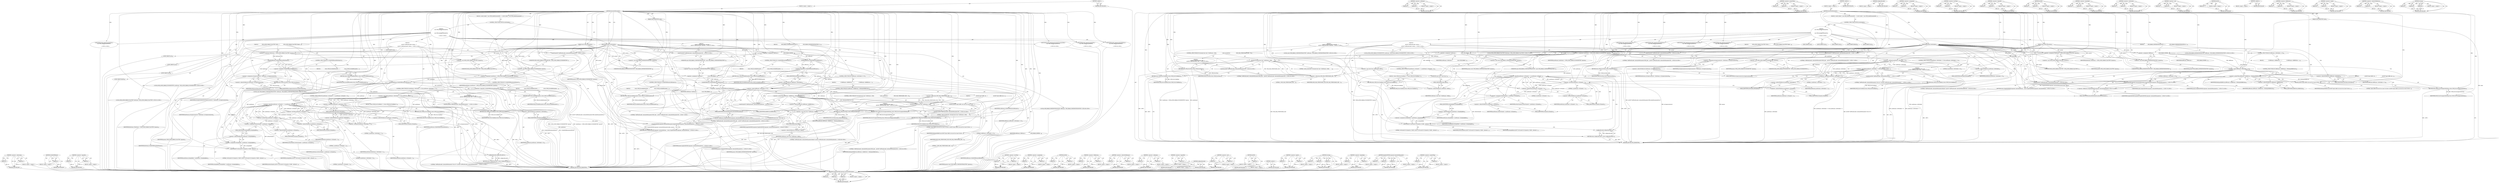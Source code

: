 digraph "&lt;operator&gt;.greaterThan" {
vulnerable_272 [label=<(METHOD,SimpleSoftOMXComponent.internalSetParameter)>];
vulnerable_273 [label=<(PARAM,p1)>];
vulnerable_274 [label=<(PARAM,p2)>];
vulnerable_275 [label=<(PARAM,p3)>];
vulnerable_276 [label=<(BLOCK,&lt;empty&gt;,&lt;empty&gt;)>];
vulnerable_277 [label=<(METHOD_RETURN,ANY)>];
vulnerable_223 [label=<(METHOD,&lt;operator&gt;.notEquals)>];
vulnerable_224 [label=<(PARAM,p1)>];
vulnerable_225 [label=<(PARAM,p2)>];
vulnerable_226 [label=<(BLOCK,&lt;empty&gt;,&lt;empty&gt;)>];
vulnerable_227 [label=<(METHOD_RETURN,ANY)>];
vulnerable_248 [label=<(METHOD,&lt;operator&gt;.greaterThan)>];
vulnerable_249 [label=<(PARAM,p1)>];
vulnerable_250 [label=<(PARAM,p2)>];
vulnerable_251 [label=<(BLOCK,&lt;empty&gt;,&lt;empty&gt;)>];
vulnerable_252 [label=<(METHOD_RETURN,ANY)>];
vulnerable_6 [label=<(METHOD,&lt;global&gt;)<SUB>1</SUB>>];
vulnerable_7 [label=<(BLOCK,&lt;empty&gt;,&lt;empty&gt;)<SUB>1</SUB>>];
vulnerable_8 [label=<(METHOD,internalSetParameter)<SUB>1</SUB>>];
vulnerable_9 [label=<(PARAM,OMX_INDEXTYPE index)<SUB>2</SUB>>];
vulnerable_10 [label=<(PARAM,const OMX_PTR params)<SUB>2</SUB>>];
vulnerable_11 [label=<(BLOCK,{
 switch (index) {
 case OMX_IndexParamAudioPc...,{
 switch (index) {
 case OMX_IndexParamAudioPc...)<SUB>2</SUB>>];
vulnerable_12 [label=<(CONTROL_STRUCTURE,SWITCH,switch(index))<SUB>3</SUB>>];
vulnerable_13 [label=<(IDENTIFIER,index,switch(index))<SUB>3</SUB>>];
vulnerable_14 [label="<(BLOCK,{
 case OMX_IndexParamAudioPcm:
 {

           ...,{
 case OMX_IndexParamAudioPcm:
 {

           ...)<SUB>3</SUB>>"];
vulnerable_15 [label=<(JUMP_TARGET,case)<SUB>4</SUB>>];
vulnerable_16 [label="<(IDENTIFIER,OMX_IndexParamAudioPcm,{
 case OMX_IndexParamAudioPcm:
 {

           ...)<SUB>4</SUB>>"];
vulnerable_17 [label="<(BLOCK,{

             ALOGV(&quot;SoftFlacEncoder::interna...,{

             ALOGV(&quot;SoftFlacEncoder::interna...)<SUB>5</SUB>>"];
vulnerable_18 [label="<(ALOGV,ALOGV(&quot;SoftFlacEncoder::internalSetParameter(OM...)<SUB>7</SUB>>"];
vulnerable_19 [label="<(LITERAL,&quot;SoftFlacEncoder::internalSetParameter(OMX_Inde...,ALOGV(&quot;SoftFlacEncoder::internalSetParameter(OM...)<SUB>7</SUB>>"];
vulnerable_20 [label="<(LOCAL,OMX_AUDIO_PARAM_PCMMODETYPE* pcmParams: OMX_AUDIO_PARAM_PCMMODETYPE*)<SUB>8</SUB>>"];
vulnerable_21 [label=<(&lt;operator&gt;.assignment,*pcmParams = (OMX_AUDIO_PARAM_PCMMODETYPE *)params)<SUB>8</SUB>>];
vulnerable_22 [label=<(IDENTIFIER,pcmParams,*pcmParams = (OMX_AUDIO_PARAM_PCMMODETYPE *)params)<SUB>8</SUB>>];
vulnerable_23 [label=<(&lt;operator&gt;.cast,(OMX_AUDIO_PARAM_PCMMODETYPE *)params)<SUB>8</SUB>>];
vulnerable_24 [label=<(UNKNOWN,OMX_AUDIO_PARAM_PCMMODETYPE *,OMX_AUDIO_PARAM_PCMMODETYPE *)<SUB>8</SUB>>];
vulnerable_25 [label=<(IDENTIFIER,params,(OMX_AUDIO_PARAM_PCMMODETYPE *)params)<SUB>8</SUB>>];
vulnerable_26 [label=<(CONTROL_STRUCTURE,IF,if (pcmParams-&gt;nPortIndex != 0 &amp;&amp; pcmParams-&gt;nPortIndex != 1))<SUB>10</SUB>>];
vulnerable_27 [label=<(&lt;operator&gt;.logicalAnd,pcmParams-&gt;nPortIndex != 0 &amp;&amp; pcmParams-&gt;nPortI...)<SUB>10</SUB>>];
vulnerable_28 [label=<(&lt;operator&gt;.notEquals,pcmParams-&gt;nPortIndex != 0)<SUB>10</SUB>>];
vulnerable_29 [label=<(&lt;operator&gt;.indirectFieldAccess,pcmParams-&gt;nPortIndex)<SUB>10</SUB>>];
vulnerable_30 [label=<(IDENTIFIER,pcmParams,pcmParams-&gt;nPortIndex != 0)<SUB>10</SUB>>];
vulnerable_31 [label=<(FIELD_IDENTIFIER,nPortIndex,nPortIndex)<SUB>10</SUB>>];
vulnerable_32 [label=<(LITERAL,0,pcmParams-&gt;nPortIndex != 0)<SUB>10</SUB>>];
vulnerable_33 [label=<(&lt;operator&gt;.notEquals,pcmParams-&gt;nPortIndex != 1)<SUB>10</SUB>>];
vulnerable_34 [label=<(&lt;operator&gt;.indirectFieldAccess,pcmParams-&gt;nPortIndex)<SUB>10</SUB>>];
vulnerable_35 [label=<(IDENTIFIER,pcmParams,pcmParams-&gt;nPortIndex != 1)<SUB>10</SUB>>];
vulnerable_36 [label=<(FIELD_IDENTIFIER,nPortIndex,nPortIndex)<SUB>10</SUB>>];
vulnerable_37 [label=<(LITERAL,1,pcmParams-&gt;nPortIndex != 1)<SUB>10</SUB>>];
vulnerable_38 [label="<(BLOCK,{
                 ALOGE(&quot;SoftFlacEncoder::inte...,{
                 ALOGE(&quot;SoftFlacEncoder::inte...)<SUB>10</SUB>>"];
vulnerable_39 [label="<(ALOGE,ALOGE(&quot;SoftFlacEncoder::internalSetParameter() ...)<SUB>11</SUB>>"];
vulnerable_40 [label="<(LITERAL,&quot;SoftFlacEncoder::internalSetParameter() Error #1&quot;,ALOGE(&quot;SoftFlacEncoder::internalSetParameter() ...)<SUB>11</SUB>>"];
vulnerable_41 [label=<(RETURN,return OMX_ErrorUndefined;,return OMX_ErrorUndefined;)<SUB>12</SUB>>];
vulnerable_42 [label=<(IDENTIFIER,OMX_ErrorUndefined,return OMX_ErrorUndefined;)<SUB>12</SUB>>];
vulnerable_43 [label=<(CONTROL_STRUCTURE,IF,if (pcmParams-&gt;nChannels &lt; 1 || pcmParams-&gt;nChannels &gt; 2))<SUB>15</SUB>>];
vulnerable_44 [label=<(&lt;operator&gt;.logicalOr,pcmParams-&gt;nChannels &lt; 1 || pcmParams-&gt;nChannel...)<SUB>15</SUB>>];
vulnerable_45 [label=<(&lt;operator&gt;.lessThan,pcmParams-&gt;nChannels &lt; 1)<SUB>15</SUB>>];
vulnerable_46 [label=<(&lt;operator&gt;.indirectFieldAccess,pcmParams-&gt;nChannels)<SUB>15</SUB>>];
vulnerable_47 [label=<(IDENTIFIER,pcmParams,pcmParams-&gt;nChannels &lt; 1)<SUB>15</SUB>>];
vulnerable_48 [label=<(FIELD_IDENTIFIER,nChannels,nChannels)<SUB>15</SUB>>];
vulnerable_49 [label=<(LITERAL,1,pcmParams-&gt;nChannels &lt; 1)<SUB>15</SUB>>];
vulnerable_50 [label=<(&lt;operator&gt;.greaterThan,pcmParams-&gt;nChannels &gt; 2)<SUB>15</SUB>>];
vulnerable_51 [label=<(&lt;operator&gt;.indirectFieldAccess,pcmParams-&gt;nChannels)<SUB>15</SUB>>];
vulnerable_52 [label=<(IDENTIFIER,pcmParams,pcmParams-&gt;nChannels &gt; 2)<SUB>15</SUB>>];
vulnerable_53 [label=<(FIELD_IDENTIFIER,nChannels,nChannels)<SUB>15</SUB>>];
vulnerable_54 [label=<(LITERAL,2,pcmParams-&gt;nChannels &gt; 2)<SUB>15</SUB>>];
vulnerable_55 [label=<(BLOCK,{
 return OMX_ErrorUndefined;
 },{
 return OMX_ErrorUndefined;
 })<SUB>15</SUB>>];
vulnerable_56 [label=<(RETURN,return OMX_ErrorUndefined;,return OMX_ErrorUndefined;)<SUB>16</SUB>>];
vulnerable_57 [label=<(IDENTIFIER,OMX_ErrorUndefined,return OMX_ErrorUndefined;)<SUB>16</SUB>>];
vulnerable_58 [label=<(&lt;operator&gt;.assignment,mNumChannels = pcmParams-&gt;nChannels)<SUB>19</SUB>>];
vulnerable_59 [label=<(IDENTIFIER,mNumChannels,mNumChannels = pcmParams-&gt;nChannels)<SUB>19</SUB>>];
vulnerable_60 [label=<(&lt;operator&gt;.indirectFieldAccess,pcmParams-&gt;nChannels)<SUB>19</SUB>>];
vulnerable_61 [label=<(IDENTIFIER,pcmParams,mNumChannels = pcmParams-&gt;nChannels)<SUB>19</SUB>>];
vulnerable_62 [label=<(FIELD_IDENTIFIER,nChannels,nChannels)<SUB>19</SUB>>];
vulnerable_63 [label=<(&lt;operator&gt;.assignment,mSampleRate = pcmParams-&gt;nSamplingRate)<SUB>20</SUB>>];
vulnerable_64 [label=<(IDENTIFIER,mSampleRate,mSampleRate = pcmParams-&gt;nSamplingRate)<SUB>20</SUB>>];
vulnerable_65 [label=<(&lt;operator&gt;.indirectFieldAccess,pcmParams-&gt;nSamplingRate)<SUB>20</SUB>>];
vulnerable_66 [label=<(IDENTIFIER,pcmParams,mSampleRate = pcmParams-&gt;nSamplingRate)<SUB>20</SUB>>];
vulnerable_67 [label=<(FIELD_IDENTIFIER,nSamplingRate,nSamplingRate)<SUB>20</SUB>>];
vulnerable_68 [label=<(ALOGV,ALOGV(&quot;will encode %d channels at %dHz&quot;, mNumCh...)<SUB>21</SUB>>];
vulnerable_69 [label=<(LITERAL,&quot;will encode %d channels at %dHz&quot;,ALOGV(&quot;will encode %d channels at %dHz&quot;, mNumCh...)<SUB>21</SUB>>];
vulnerable_70 [label=<(IDENTIFIER,mNumChannels,ALOGV(&quot;will encode %d channels at %dHz&quot;, mNumCh...)<SUB>21</SUB>>];
vulnerable_71 [label=<(IDENTIFIER,mSampleRate,ALOGV(&quot;will encode %d channels at %dHz&quot;, mNumCh...)<SUB>21</SUB>>];
vulnerable_72 [label=<(RETURN,return configureEncoder();,return configureEncoder();)<SUB>23</SUB>>];
vulnerable_73 [label=<(configureEncoder,configureEncoder())<SUB>23</SUB>>];
vulnerable_74 [label=<(JUMP_TARGET,case)<SUB>26</SUB>>];
vulnerable_75 [label="<(IDENTIFIER,OMX_IndexParamStandardComponentRole,{
 case OMX_IndexParamAudioPcm:
 {

           ...)<SUB>26</SUB>>"];
vulnerable_76 [label="<(BLOCK,{
            ALOGV(&quot;SoftFlacEncoder::internalS...,{
            ALOGV(&quot;SoftFlacEncoder::internalS...)<SUB>27</SUB>>"];
vulnerable_77 [label="<(ALOGV,ALOGV(&quot;SoftFlacEncoder::internalSetParameter(OM...)<SUB>28</SUB>>"];
vulnerable_78 [label="<(LITERAL,&quot;SoftFlacEncoder::internalSetParameter(OMX_Inde...,ALOGV(&quot;SoftFlacEncoder::internalSetParameter(OM...)<SUB>28</SUB>>"];
vulnerable_79 [label="<(LOCAL,const OMX_PARAM_COMPONENTROLETYPE* roleParams: OMX_PARAM_COMPONENTROLETYPE*)<SUB>30</SUB>>"];
vulnerable_80 [label=<(&lt;operator&gt;.assignment,*roleParams =
                 (const OMX_PARAM...)<SUB>30</SUB>>];
vulnerable_81 [label=<(IDENTIFIER,roleParams,*roleParams =
                 (const OMX_PARAM...)<SUB>30</SUB>>];
vulnerable_82 [label=<(&lt;operator&gt;.cast,(const OMX_PARAM_COMPONENTROLETYPE *)params)<SUB>31</SUB>>];
vulnerable_83 [label=<(UNKNOWN,const OMX_PARAM_COMPONENTROLETYPE *,const OMX_PARAM_COMPONENTROLETYPE *)<SUB>31</SUB>>];
vulnerable_84 [label=<(IDENTIFIER,params,(const OMX_PARAM_COMPONENTROLETYPE *)params)<SUB>31</SUB>>];
vulnerable_85 [label=<(CONTROL_STRUCTURE,IF,if (strncmp((const char *)roleParams-&gt;cRole,
                     &quot;audio_encoder.flac&quot;,
                     OMX_MAX_STRINGNAME_SIZE - 1)))<SUB>33</SUB>>];
vulnerable_86 [label=<(strncmp,strncmp((const char *)roleParams-&gt;cRole,
      ...)<SUB>33</SUB>>];
vulnerable_87 [label=<(&lt;operator&gt;.cast,(const char *)roleParams-&gt;cRole)<SUB>33</SUB>>];
vulnerable_88 [label=<(UNKNOWN,const char *,const char *)<SUB>33</SUB>>];
vulnerable_89 [label=<(&lt;operator&gt;.indirectFieldAccess,roleParams-&gt;cRole)<SUB>33</SUB>>];
vulnerable_90 [label=<(IDENTIFIER,roleParams,(const char *)roleParams-&gt;cRole)<SUB>33</SUB>>];
vulnerable_91 [label=<(FIELD_IDENTIFIER,cRole,cRole)<SUB>33</SUB>>];
vulnerable_92 [label=<(LITERAL,&quot;audio_encoder.flac&quot;,strncmp((const char *)roleParams-&gt;cRole,
      ...)<SUB>34</SUB>>];
vulnerable_93 [label=<(&lt;operator&gt;.subtraction,OMX_MAX_STRINGNAME_SIZE - 1)<SUB>35</SUB>>];
vulnerable_94 [label=<(IDENTIFIER,OMX_MAX_STRINGNAME_SIZE,OMX_MAX_STRINGNAME_SIZE - 1)<SUB>35</SUB>>];
vulnerable_95 [label=<(LITERAL,1,OMX_MAX_STRINGNAME_SIZE - 1)<SUB>35</SUB>>];
vulnerable_96 [label="<(BLOCK,{
                ALOGE(&quot;SoftFlacEncoder::inter...,{
                ALOGE(&quot;SoftFlacEncoder::inter...)<SUB>35</SUB>>"];
vulnerable_97 [label="<(ALOGE,ALOGE(&quot;SoftFlacEncoder::internalSetParameter(OM...)<SUB>36</SUB>>"];
vulnerable_98 [label="<(LITERAL,&quot;SoftFlacEncoder::internalSetParameter(OMX_Inde...,ALOGE(&quot;SoftFlacEncoder::internalSetParameter(OM...)<SUB>36</SUB>>"];
vulnerable_99 [label=<(RETURN,return OMX_ErrorUndefined;,return OMX_ErrorUndefined;)<SUB>38</SUB>>];
vulnerable_100 [label=<(IDENTIFIER,OMX_ErrorUndefined,return OMX_ErrorUndefined;)<SUB>38</SUB>>];
vulnerable_101 [label=<(RETURN,return OMX_ErrorNone;,return OMX_ErrorNone;)<SUB>41</SUB>>];
vulnerable_102 [label=<(IDENTIFIER,OMX_ErrorNone,return OMX_ErrorNone;)<SUB>41</SUB>>];
vulnerable_103 [label=<(JUMP_TARGET,case)<SUB>44</SUB>>];
vulnerable_104 [label="<(IDENTIFIER,OMX_IndexParamAudioFlac,{
 case OMX_IndexParamAudioPcm:
 {

           ...)<SUB>44</SUB>>"];
vulnerable_105 [label=<(BLOCK,{
             OMX_AUDIO_PARAM_FLACTYPE *flacPa...,{
             OMX_AUDIO_PARAM_FLACTYPE *flacPa...)<SUB>46</SUB>>];
vulnerable_106 [label="<(LOCAL,OMX_AUDIO_PARAM_FLACTYPE* flacParams: OMX_AUDIO_PARAM_FLACTYPE*)<SUB>47</SUB>>"];
vulnerable_107 [label=<(&lt;operator&gt;.assignment,*flacParams = (OMX_AUDIO_PARAM_FLACTYPE *)params)<SUB>47</SUB>>];
vulnerable_108 [label=<(IDENTIFIER,flacParams,*flacParams = (OMX_AUDIO_PARAM_FLACTYPE *)params)<SUB>47</SUB>>];
vulnerable_109 [label=<(&lt;operator&gt;.cast,(OMX_AUDIO_PARAM_FLACTYPE *)params)<SUB>47</SUB>>];
vulnerable_110 [label=<(UNKNOWN,OMX_AUDIO_PARAM_FLACTYPE *,OMX_AUDIO_PARAM_FLACTYPE *)<SUB>47</SUB>>];
vulnerable_111 [label=<(IDENTIFIER,params,(OMX_AUDIO_PARAM_FLACTYPE *)params)<SUB>47</SUB>>];
vulnerable_112 [label=<(&lt;operator&gt;.assignment,mCompressionLevel = flacParams-&gt;nCompressionLevel)<SUB>48</SUB>>];
vulnerable_113 [label=<(IDENTIFIER,mCompressionLevel,mCompressionLevel = flacParams-&gt;nCompressionLevel)<SUB>48</SUB>>];
vulnerable_114 [label=<(&lt;operator&gt;.indirectFieldAccess,flacParams-&gt;nCompressionLevel)<SUB>48</SUB>>];
vulnerable_115 [label=<(IDENTIFIER,flacParams,mCompressionLevel = flacParams-&gt;nCompressionLevel)<SUB>48</SUB>>];
vulnerable_116 [label=<(FIELD_IDENTIFIER,nCompressionLevel,nCompressionLevel)<SUB>48</SUB>>];
vulnerable_117 [label=<(RETURN,return OMX_ErrorNone;,return OMX_ErrorNone;)<SUB>49</SUB>>];
vulnerable_118 [label=<(IDENTIFIER,OMX_ErrorNone,return OMX_ErrorNone;)<SUB>49</SUB>>];
vulnerable_119 [label=<(JUMP_TARGET,case)<SUB>52</SUB>>];
vulnerable_120 [label="<(IDENTIFIER,OMX_IndexParamPortDefinition,{
 case OMX_IndexParamAudioPcm:
 {

           ...)<SUB>52</SUB>>"];
vulnerable_121 [label=<(BLOCK,{

             OMX_PARAM_PORTDEFINITIONTYPE *d...,{

             OMX_PARAM_PORTDEFINITIONTYPE *d...)<SUB>53</SUB>>];
vulnerable_122 [label="<(LOCAL,OMX_PARAM_PORTDEFINITIONTYPE* defParams: OMX_PARAM_PORTDEFINITIONTYPE*)<SUB>55</SUB>>"];
vulnerable_123 [label=<(&lt;operator&gt;.assignment,*defParams =
                 (OMX_PARAM_PORTDE...)<SUB>55</SUB>>];
vulnerable_124 [label=<(IDENTIFIER,defParams,*defParams =
                 (OMX_PARAM_PORTDE...)<SUB>55</SUB>>];
vulnerable_125 [label=<(&lt;operator&gt;.cast,(OMX_PARAM_PORTDEFINITIONTYPE *)params)<SUB>56</SUB>>];
vulnerable_126 [label=<(UNKNOWN,OMX_PARAM_PORTDEFINITIONTYPE *,OMX_PARAM_PORTDEFINITIONTYPE *)<SUB>56</SUB>>];
vulnerable_127 [label=<(IDENTIFIER,params,(OMX_PARAM_PORTDEFINITIONTYPE *)params)<SUB>56</SUB>>];
vulnerable_128 [label=<(CONTROL_STRUCTURE,IF,if (defParams-&gt;nPortIndex == 0))<SUB>58</SUB>>];
vulnerable_129 [label=<(&lt;operator&gt;.equals,defParams-&gt;nPortIndex == 0)<SUB>58</SUB>>];
vulnerable_130 [label=<(&lt;operator&gt;.indirectFieldAccess,defParams-&gt;nPortIndex)<SUB>58</SUB>>];
vulnerable_131 [label=<(IDENTIFIER,defParams,defParams-&gt;nPortIndex == 0)<SUB>58</SUB>>];
vulnerable_132 [label=<(FIELD_IDENTIFIER,nPortIndex,nPortIndex)<SUB>58</SUB>>];
vulnerable_133 [label=<(LITERAL,0,defParams-&gt;nPortIndex == 0)<SUB>58</SUB>>];
vulnerable_134 [label=<(BLOCK,{
                 if (defParams-&gt;nBufferSize &gt;...,{
                 if (defParams-&gt;nBufferSize &gt;...)<SUB>58</SUB>>];
vulnerable_135 [label=<(CONTROL_STRUCTURE,IF,if (defParams-&gt;nBufferSize &gt; kMaxInputBufferSize))<SUB>59</SUB>>];
vulnerable_136 [label=<(&lt;operator&gt;.greaterThan,defParams-&gt;nBufferSize &gt; kMaxInputBufferSize)<SUB>59</SUB>>];
vulnerable_137 [label=<(&lt;operator&gt;.indirectFieldAccess,defParams-&gt;nBufferSize)<SUB>59</SUB>>];
vulnerable_138 [label=<(IDENTIFIER,defParams,defParams-&gt;nBufferSize &gt; kMaxInputBufferSize)<SUB>59</SUB>>];
vulnerable_139 [label=<(FIELD_IDENTIFIER,nBufferSize,nBufferSize)<SUB>59</SUB>>];
vulnerable_140 [label=<(IDENTIFIER,kMaxInputBufferSize,defParams-&gt;nBufferSize &gt; kMaxInputBufferSize)<SUB>59</SUB>>];
vulnerable_141 [label=<(BLOCK,{
                     ALOGE(&quot;Input buffer size...,{
                     ALOGE(&quot;Input buffer size...)<SUB>59</SUB>>];
vulnerable_142 [label=<(ALOGE,ALOGE(&quot;Input buffer size must be at most %d byt...)<SUB>60</SUB>>];
vulnerable_143 [label=<(LITERAL,&quot;Input buffer size must be at most %d bytes&quot;,ALOGE(&quot;Input buffer size must be at most %d byt...)<SUB>60</SUB>>];
vulnerable_144 [label=<(IDENTIFIER,kMaxInputBufferSize,ALOGE(&quot;Input buffer size must be at most %d byt...)<SUB>61</SUB>>];
vulnerable_145 [label=<(RETURN,return OMX_ErrorUnsupportedSetting;,return OMX_ErrorUnsupportedSetting;)<SUB>62</SUB>>];
vulnerable_146 [label=<(IDENTIFIER,OMX_ErrorUnsupportedSetting,return OMX_ErrorUnsupportedSetting;)<SUB>62</SUB>>];
vulnerable_147 [label=<(JUMP_TARGET,default)<SUB>68</SUB>>];
vulnerable_148 [label="<(ALOGV,ALOGV(&quot;SoftFlacEncoder::internalSetParameter(de...)<SUB>69</SUB>>"];
vulnerable_149 [label="<(LITERAL,&quot;SoftFlacEncoder::internalSetParameter(default)&quot;,ALOGV(&quot;SoftFlacEncoder::internalSetParameter(de...)<SUB>69</SUB>>"];
vulnerable_150 [label="<(RETURN,return SimpleSoftOMXComponent::internalSetParam...,return SimpleSoftOMXComponent::internalSetParam...)<SUB>70</SUB>>"];
vulnerable_151 [label="<(SimpleSoftOMXComponent.internalSetParameter,SimpleSoftOMXComponent::internalSetParameter(in...)<SUB>70</SUB>>"];
vulnerable_152 [label="<(&lt;operator&gt;.fieldAccess,SimpleSoftOMXComponent::internalSetParameter)<SUB>70</SUB>>"];
vulnerable_153 [label="<(IDENTIFIER,SimpleSoftOMXComponent,SimpleSoftOMXComponent::internalSetParameter(in...)<SUB>70</SUB>>"];
vulnerable_154 [label=<(FIELD_IDENTIFIER,internalSetParameter,internalSetParameter)<SUB>70</SUB>>];
vulnerable_155 [label="<(IDENTIFIER,index,SimpleSoftOMXComponent::internalSetParameter(in...)<SUB>70</SUB>>"];
vulnerable_156 [label="<(IDENTIFIER,params,SimpleSoftOMXComponent::internalSetParameter(in...)<SUB>70</SUB>>"];
vulnerable_157 [label=<(METHOD_RETURN,OMX_ERRORTYPE)<SUB>1</SUB>>];
vulnerable_159 [label=<(METHOD_RETURN,ANY)<SUB>1</SUB>>];
vulnerable_253 [label=<(METHOD,configureEncoder)>];
vulnerable_254 [label=<(BLOCK,&lt;empty&gt;,&lt;empty&gt;)>];
vulnerable_255 [label=<(METHOD_RETURN,ANY)>];
vulnerable_208 [label=<(METHOD,&lt;operator&gt;.assignment)>];
vulnerable_209 [label=<(PARAM,p1)>];
vulnerable_210 [label=<(PARAM,p2)>];
vulnerable_211 [label=<(BLOCK,&lt;empty&gt;,&lt;empty&gt;)>];
vulnerable_212 [label=<(METHOD_RETURN,ANY)>];
vulnerable_243 [label=<(METHOD,&lt;operator&gt;.lessThan)>];
vulnerable_244 [label=<(PARAM,p1)>];
vulnerable_245 [label=<(PARAM,p2)>];
vulnerable_246 [label=<(BLOCK,&lt;empty&gt;,&lt;empty&gt;)>];
vulnerable_247 [label=<(METHOD_RETURN,ANY)>];
vulnerable_238 [label=<(METHOD,&lt;operator&gt;.logicalOr)>];
vulnerable_239 [label=<(PARAM,p1)>];
vulnerable_240 [label=<(PARAM,p2)>];
vulnerable_241 [label=<(BLOCK,&lt;empty&gt;,&lt;empty&gt;)>];
vulnerable_242 [label=<(METHOD_RETURN,ANY)>];
vulnerable_233 [label=<(METHOD,ALOGE)>];
vulnerable_234 [label=<(PARAM,p1)>];
vulnerable_235 [label=<(PARAM,p2)>];
vulnerable_236 [label=<(BLOCK,&lt;empty&gt;,&lt;empty&gt;)>];
vulnerable_237 [label=<(METHOD_RETURN,ANY)>];
vulnerable_218 [label=<(METHOD,&lt;operator&gt;.logicalAnd)>];
vulnerable_219 [label=<(PARAM,p1)>];
vulnerable_220 [label=<(PARAM,p2)>];
vulnerable_221 [label=<(BLOCK,&lt;empty&gt;,&lt;empty&gt;)>];
vulnerable_222 [label=<(METHOD_RETURN,ANY)>];
vulnerable_262 [label=<(METHOD,&lt;operator&gt;.subtraction)>];
vulnerable_263 [label=<(PARAM,p1)>];
vulnerable_264 [label=<(PARAM,p2)>];
vulnerable_265 [label=<(BLOCK,&lt;empty&gt;,&lt;empty&gt;)>];
vulnerable_266 [label=<(METHOD_RETURN,ANY)>];
vulnerable_213 [label=<(METHOD,&lt;operator&gt;.cast)>];
vulnerable_214 [label=<(PARAM,p1)>];
vulnerable_215 [label=<(PARAM,p2)>];
vulnerable_216 [label=<(BLOCK,&lt;empty&gt;,&lt;empty&gt;)>];
vulnerable_217 [label=<(METHOD_RETURN,ANY)>];
vulnerable_204 [label=<(METHOD,ALOGV)>];
vulnerable_205 [label=<(PARAM,p1)>];
vulnerable_206 [label=<(BLOCK,&lt;empty&gt;,&lt;empty&gt;)>];
vulnerable_207 [label=<(METHOD_RETURN,ANY)>];
vulnerable_198 [label=<(METHOD,&lt;global&gt;)<SUB>1</SUB>>];
vulnerable_199 [label=<(BLOCK,&lt;empty&gt;,&lt;empty&gt;)>];
vulnerable_200 [label=<(METHOD_RETURN,ANY)>];
vulnerable_278 [label=<(METHOD,&lt;operator&gt;.fieldAccess)>];
vulnerable_279 [label=<(PARAM,p1)>];
vulnerable_280 [label=<(PARAM,p2)>];
vulnerable_281 [label=<(BLOCK,&lt;empty&gt;,&lt;empty&gt;)>];
vulnerable_282 [label=<(METHOD_RETURN,ANY)>];
vulnerable_267 [label=<(METHOD,&lt;operator&gt;.equals)>];
vulnerable_268 [label=<(PARAM,p1)>];
vulnerable_269 [label=<(PARAM,p2)>];
vulnerable_270 [label=<(BLOCK,&lt;empty&gt;,&lt;empty&gt;)>];
vulnerable_271 [label=<(METHOD_RETURN,ANY)>];
vulnerable_228 [label=<(METHOD,&lt;operator&gt;.indirectFieldAccess)>];
vulnerable_229 [label=<(PARAM,p1)>];
vulnerable_230 [label=<(PARAM,p2)>];
vulnerable_231 [label=<(BLOCK,&lt;empty&gt;,&lt;empty&gt;)>];
vulnerable_232 [label=<(METHOD_RETURN,ANY)>];
vulnerable_256 [label=<(METHOD,strncmp)>];
vulnerable_257 [label=<(PARAM,p1)>];
vulnerable_258 [label=<(PARAM,p2)>];
vulnerable_259 [label=<(PARAM,p3)>];
vulnerable_260 [label=<(BLOCK,&lt;empty&gt;,&lt;empty&gt;)>];
vulnerable_261 [label=<(METHOD_RETURN,ANY)>];
fixed_298 [label=<(METHOD,&lt;operator&gt;.subtraction)>];
fixed_299 [label=<(PARAM,p1)>];
fixed_300 [label=<(PARAM,p2)>];
fixed_301 [label=<(BLOCK,&lt;empty&gt;,&lt;empty&gt;)>];
fixed_302 [label=<(METHOD_RETURN,ANY)>];
fixed_250 [label=<(METHOD,isValidOMXParam)>];
fixed_251 [label=<(PARAM,p1)>];
fixed_252 [label=<(BLOCK,&lt;empty&gt;,&lt;empty&gt;)>];
fixed_253 [label=<(METHOD_RETURN,ANY)>];
fixed_274 [label=<(METHOD,&lt;operator&gt;.logicalOr)>];
fixed_275 [label=<(PARAM,p1)>];
fixed_276 [label=<(PARAM,p2)>];
fixed_277 [label=<(BLOCK,&lt;empty&gt;,&lt;empty&gt;)>];
fixed_278 [label=<(METHOD_RETURN,ANY)>];
fixed_6 [label=<(METHOD,&lt;global&gt;)<SUB>1</SUB>>];
fixed_7 [label=<(BLOCK,&lt;empty&gt;,&lt;empty&gt;)<SUB>1</SUB>>];
fixed_8 [label=<(METHOD,internalSetParameter)<SUB>1</SUB>>];
fixed_9 [label=<(PARAM,OMX_INDEXTYPE index)<SUB>2</SUB>>];
fixed_10 [label=<(PARAM,const OMX_PTR params)<SUB>2</SUB>>];
fixed_11 [label=<(BLOCK,{
 switch (index) {
 case OMX_IndexParamAudioPc...,{
 switch (index) {
 case OMX_IndexParamAudioPc...)<SUB>2</SUB>>];
fixed_12 [label=<(CONTROL_STRUCTURE,SWITCH,switch(index))<SUB>3</SUB>>];
fixed_13 [label=<(IDENTIFIER,index,switch(index))<SUB>3</SUB>>];
fixed_14 [label="<(BLOCK,{
 case OMX_IndexParamAudioPcm:
 {

           ...,{
 case OMX_IndexParamAudioPcm:
 {

           ...)<SUB>3</SUB>>"];
fixed_15 [label=<(JUMP_TARGET,case)<SUB>4</SUB>>];
fixed_16 [label="<(IDENTIFIER,OMX_IndexParamAudioPcm,{
 case OMX_IndexParamAudioPcm:
 {

           ...)<SUB>4</SUB>>"];
fixed_17 [label="<(BLOCK,{

             ALOGV(&quot;SoftFlacEncoder::interna...,{

             ALOGV(&quot;SoftFlacEncoder::interna...)<SUB>5</SUB>>"];
fixed_18 [label="<(ALOGV,ALOGV(&quot;SoftFlacEncoder::internalSetParameter(OM...)<SUB>7</SUB>>"];
fixed_19 [label="<(LITERAL,&quot;SoftFlacEncoder::internalSetParameter(OMX_Inde...,ALOGV(&quot;SoftFlacEncoder::internalSetParameter(OM...)<SUB>7</SUB>>"];
fixed_20 [label="<(LOCAL,OMX_AUDIO_PARAM_PCMMODETYPE* pcmParams: OMX_AUDIO_PARAM_PCMMODETYPE*)<SUB>8</SUB>>"];
fixed_21 [label=<(&lt;operator&gt;.assignment,*pcmParams = (OMX_AUDIO_PARAM_PCMMODETYPE *)params)<SUB>8</SUB>>];
fixed_22 [label=<(IDENTIFIER,pcmParams,*pcmParams = (OMX_AUDIO_PARAM_PCMMODETYPE *)params)<SUB>8</SUB>>];
fixed_23 [label=<(&lt;operator&gt;.cast,(OMX_AUDIO_PARAM_PCMMODETYPE *)params)<SUB>8</SUB>>];
fixed_24 [label=<(UNKNOWN,OMX_AUDIO_PARAM_PCMMODETYPE *,OMX_AUDIO_PARAM_PCMMODETYPE *)<SUB>8</SUB>>];
fixed_25 [label=<(IDENTIFIER,params,(OMX_AUDIO_PARAM_PCMMODETYPE *)params)<SUB>8</SUB>>];
fixed_26 [label=<(CONTROL_STRUCTURE,IF,if (!isValidOMXParam(pcmParams)))<SUB>10</SUB>>];
fixed_27 [label=<(&lt;operator&gt;.logicalNot,!isValidOMXParam(pcmParams))<SUB>10</SUB>>];
fixed_28 [label=<(isValidOMXParam,isValidOMXParam(pcmParams))<SUB>10</SUB>>];
fixed_29 [label=<(IDENTIFIER,pcmParams,isValidOMXParam(pcmParams))<SUB>10</SUB>>];
fixed_30 [label=<(BLOCK,{
                return OMX_ErrorBadParameter;...,{
                return OMX_ErrorBadParameter;...)<SUB>10</SUB>>];
fixed_31 [label=<(RETURN,return OMX_ErrorBadParameter;,return OMX_ErrorBadParameter;)<SUB>11</SUB>>];
fixed_32 [label=<(IDENTIFIER,OMX_ErrorBadParameter,return OMX_ErrorBadParameter;)<SUB>11</SUB>>];
fixed_33 [label=<(CONTROL_STRUCTURE,IF,if (pcmParams-&gt;nPortIndex != 0 &amp;&amp; pcmParams-&gt;nPortIndex != 1))<SUB>14</SUB>>];
fixed_34 [label=<(&lt;operator&gt;.logicalAnd,pcmParams-&gt;nPortIndex != 0 &amp;&amp; pcmParams-&gt;nPortI...)<SUB>14</SUB>>];
fixed_35 [label=<(&lt;operator&gt;.notEquals,pcmParams-&gt;nPortIndex != 0)<SUB>14</SUB>>];
fixed_36 [label=<(&lt;operator&gt;.indirectFieldAccess,pcmParams-&gt;nPortIndex)<SUB>14</SUB>>];
fixed_37 [label=<(IDENTIFIER,pcmParams,pcmParams-&gt;nPortIndex != 0)<SUB>14</SUB>>];
fixed_38 [label=<(FIELD_IDENTIFIER,nPortIndex,nPortIndex)<SUB>14</SUB>>];
fixed_39 [label=<(LITERAL,0,pcmParams-&gt;nPortIndex != 0)<SUB>14</SUB>>];
fixed_40 [label=<(&lt;operator&gt;.notEquals,pcmParams-&gt;nPortIndex != 1)<SUB>14</SUB>>];
fixed_41 [label=<(&lt;operator&gt;.indirectFieldAccess,pcmParams-&gt;nPortIndex)<SUB>14</SUB>>];
fixed_42 [label=<(IDENTIFIER,pcmParams,pcmParams-&gt;nPortIndex != 1)<SUB>14</SUB>>];
fixed_43 [label=<(FIELD_IDENTIFIER,nPortIndex,nPortIndex)<SUB>14</SUB>>];
fixed_44 [label=<(LITERAL,1,pcmParams-&gt;nPortIndex != 1)<SUB>14</SUB>>];
fixed_45 [label="<(BLOCK,{
                 ALOGE(&quot;SoftFlacEncoder::inte...,{
                 ALOGE(&quot;SoftFlacEncoder::inte...)<SUB>14</SUB>>"];
fixed_46 [label="<(ALOGE,ALOGE(&quot;SoftFlacEncoder::internalSetParameter() ...)<SUB>15</SUB>>"];
fixed_47 [label="<(LITERAL,&quot;SoftFlacEncoder::internalSetParameter() Error #1&quot;,ALOGE(&quot;SoftFlacEncoder::internalSetParameter() ...)<SUB>15</SUB>>"];
fixed_48 [label=<(RETURN,return OMX_ErrorUndefined;,return OMX_ErrorUndefined;)<SUB>16</SUB>>];
fixed_49 [label=<(IDENTIFIER,OMX_ErrorUndefined,return OMX_ErrorUndefined;)<SUB>16</SUB>>];
fixed_50 [label=<(CONTROL_STRUCTURE,IF,if (pcmParams-&gt;nChannels &lt; 1 || pcmParams-&gt;nChannels &gt; 2))<SUB>19</SUB>>];
fixed_51 [label=<(&lt;operator&gt;.logicalOr,pcmParams-&gt;nChannels &lt; 1 || pcmParams-&gt;nChannel...)<SUB>19</SUB>>];
fixed_52 [label=<(&lt;operator&gt;.lessThan,pcmParams-&gt;nChannels &lt; 1)<SUB>19</SUB>>];
fixed_53 [label=<(&lt;operator&gt;.indirectFieldAccess,pcmParams-&gt;nChannels)<SUB>19</SUB>>];
fixed_54 [label=<(IDENTIFIER,pcmParams,pcmParams-&gt;nChannels &lt; 1)<SUB>19</SUB>>];
fixed_55 [label=<(FIELD_IDENTIFIER,nChannels,nChannels)<SUB>19</SUB>>];
fixed_56 [label=<(LITERAL,1,pcmParams-&gt;nChannels &lt; 1)<SUB>19</SUB>>];
fixed_57 [label=<(&lt;operator&gt;.greaterThan,pcmParams-&gt;nChannels &gt; 2)<SUB>19</SUB>>];
fixed_58 [label=<(&lt;operator&gt;.indirectFieldAccess,pcmParams-&gt;nChannels)<SUB>19</SUB>>];
fixed_59 [label=<(IDENTIFIER,pcmParams,pcmParams-&gt;nChannels &gt; 2)<SUB>19</SUB>>];
fixed_60 [label=<(FIELD_IDENTIFIER,nChannels,nChannels)<SUB>19</SUB>>];
fixed_61 [label=<(LITERAL,2,pcmParams-&gt;nChannels &gt; 2)<SUB>19</SUB>>];
fixed_62 [label=<(BLOCK,{
 return OMX_ErrorUndefined;
 },{
 return OMX_ErrorUndefined;
 })<SUB>19</SUB>>];
fixed_63 [label=<(RETURN,return OMX_ErrorUndefined;,return OMX_ErrorUndefined;)<SUB>20</SUB>>];
fixed_64 [label=<(IDENTIFIER,OMX_ErrorUndefined,return OMX_ErrorUndefined;)<SUB>20</SUB>>];
fixed_65 [label=<(&lt;operator&gt;.assignment,mNumChannels = pcmParams-&gt;nChannels)<SUB>23</SUB>>];
fixed_66 [label=<(IDENTIFIER,mNumChannels,mNumChannels = pcmParams-&gt;nChannels)<SUB>23</SUB>>];
fixed_67 [label=<(&lt;operator&gt;.indirectFieldAccess,pcmParams-&gt;nChannels)<SUB>23</SUB>>];
fixed_68 [label=<(IDENTIFIER,pcmParams,mNumChannels = pcmParams-&gt;nChannels)<SUB>23</SUB>>];
fixed_69 [label=<(FIELD_IDENTIFIER,nChannels,nChannels)<SUB>23</SUB>>];
fixed_70 [label=<(&lt;operator&gt;.assignment,mSampleRate = pcmParams-&gt;nSamplingRate)<SUB>24</SUB>>];
fixed_71 [label=<(IDENTIFIER,mSampleRate,mSampleRate = pcmParams-&gt;nSamplingRate)<SUB>24</SUB>>];
fixed_72 [label=<(&lt;operator&gt;.indirectFieldAccess,pcmParams-&gt;nSamplingRate)<SUB>24</SUB>>];
fixed_73 [label=<(IDENTIFIER,pcmParams,mSampleRate = pcmParams-&gt;nSamplingRate)<SUB>24</SUB>>];
fixed_74 [label=<(FIELD_IDENTIFIER,nSamplingRate,nSamplingRate)<SUB>24</SUB>>];
fixed_75 [label=<(ALOGV,ALOGV(&quot;will encode %d channels at %dHz&quot;, mNumCh...)<SUB>25</SUB>>];
fixed_76 [label=<(LITERAL,&quot;will encode %d channels at %dHz&quot;,ALOGV(&quot;will encode %d channels at %dHz&quot;, mNumCh...)<SUB>25</SUB>>];
fixed_77 [label=<(IDENTIFIER,mNumChannels,ALOGV(&quot;will encode %d channels at %dHz&quot;, mNumCh...)<SUB>25</SUB>>];
fixed_78 [label=<(IDENTIFIER,mSampleRate,ALOGV(&quot;will encode %d channels at %dHz&quot;, mNumCh...)<SUB>25</SUB>>];
fixed_79 [label=<(RETURN,return configureEncoder();,return configureEncoder();)<SUB>27</SUB>>];
fixed_80 [label=<(configureEncoder,configureEncoder())<SUB>27</SUB>>];
fixed_81 [label=<(JUMP_TARGET,case)<SUB>30</SUB>>];
fixed_82 [label="<(IDENTIFIER,OMX_IndexParamStandardComponentRole,{
 case OMX_IndexParamAudioPcm:
 {

           ...)<SUB>30</SUB>>"];
fixed_83 [label="<(BLOCK,{
            ALOGV(&quot;SoftFlacEncoder::internalS...,{
            ALOGV(&quot;SoftFlacEncoder::internalS...)<SUB>31</SUB>>"];
fixed_84 [label="<(ALOGV,ALOGV(&quot;SoftFlacEncoder::internalSetParameter(OM...)<SUB>32</SUB>>"];
fixed_85 [label="<(LITERAL,&quot;SoftFlacEncoder::internalSetParameter(OMX_Inde...,ALOGV(&quot;SoftFlacEncoder::internalSetParameter(OM...)<SUB>32</SUB>>"];
fixed_86 [label="<(LOCAL,const OMX_PARAM_COMPONENTROLETYPE* roleParams: OMX_PARAM_COMPONENTROLETYPE*)<SUB>34</SUB>>"];
fixed_87 [label=<(&lt;operator&gt;.assignment,*roleParams =
                 (const OMX_PARAM...)<SUB>34</SUB>>];
fixed_88 [label=<(IDENTIFIER,roleParams,*roleParams =
                 (const OMX_PARAM...)<SUB>34</SUB>>];
fixed_89 [label=<(&lt;operator&gt;.cast,(const OMX_PARAM_COMPONENTROLETYPE *)params)<SUB>35</SUB>>];
fixed_90 [label=<(UNKNOWN,const OMX_PARAM_COMPONENTROLETYPE *,const OMX_PARAM_COMPONENTROLETYPE *)<SUB>35</SUB>>];
fixed_91 [label=<(IDENTIFIER,params,(const OMX_PARAM_COMPONENTROLETYPE *)params)<SUB>35</SUB>>];
fixed_92 [label=<(CONTROL_STRUCTURE,IF,if (!isValidOMXParam(roleParams)))<SUB>37</SUB>>];
fixed_93 [label=<(&lt;operator&gt;.logicalNot,!isValidOMXParam(roleParams))<SUB>37</SUB>>];
fixed_94 [label=<(isValidOMXParam,isValidOMXParam(roleParams))<SUB>37</SUB>>];
fixed_95 [label=<(IDENTIFIER,roleParams,isValidOMXParam(roleParams))<SUB>37</SUB>>];
fixed_96 [label=<(BLOCK,{
                return OMX_ErrorBadParameter;...,{
                return OMX_ErrorBadParameter;...)<SUB>37</SUB>>];
fixed_97 [label=<(RETURN,return OMX_ErrorBadParameter;,return OMX_ErrorBadParameter;)<SUB>38</SUB>>];
fixed_98 [label=<(IDENTIFIER,OMX_ErrorBadParameter,return OMX_ErrorBadParameter;)<SUB>38</SUB>>];
fixed_99 [label=<(CONTROL_STRUCTURE,IF,if (strncmp((const char *)roleParams-&gt;cRole,
                     &quot;audio_encoder.flac&quot;,
                     OMX_MAX_STRINGNAME_SIZE - 1)))<SUB>41</SUB>>];
fixed_100 [label=<(strncmp,strncmp((const char *)roleParams-&gt;cRole,
      ...)<SUB>41</SUB>>];
fixed_101 [label=<(&lt;operator&gt;.cast,(const char *)roleParams-&gt;cRole)<SUB>41</SUB>>];
fixed_102 [label=<(UNKNOWN,const char *,const char *)<SUB>41</SUB>>];
fixed_103 [label=<(&lt;operator&gt;.indirectFieldAccess,roleParams-&gt;cRole)<SUB>41</SUB>>];
fixed_104 [label=<(IDENTIFIER,roleParams,(const char *)roleParams-&gt;cRole)<SUB>41</SUB>>];
fixed_105 [label=<(FIELD_IDENTIFIER,cRole,cRole)<SUB>41</SUB>>];
fixed_106 [label=<(LITERAL,&quot;audio_encoder.flac&quot;,strncmp((const char *)roleParams-&gt;cRole,
      ...)<SUB>42</SUB>>];
fixed_107 [label=<(&lt;operator&gt;.subtraction,OMX_MAX_STRINGNAME_SIZE - 1)<SUB>43</SUB>>];
fixed_108 [label=<(IDENTIFIER,OMX_MAX_STRINGNAME_SIZE,OMX_MAX_STRINGNAME_SIZE - 1)<SUB>43</SUB>>];
fixed_109 [label=<(LITERAL,1,OMX_MAX_STRINGNAME_SIZE - 1)<SUB>43</SUB>>];
fixed_110 [label="<(BLOCK,{
                ALOGE(&quot;SoftFlacEncoder::inter...,{
                ALOGE(&quot;SoftFlacEncoder::inter...)<SUB>43</SUB>>"];
fixed_111 [label="<(ALOGE,ALOGE(&quot;SoftFlacEncoder::internalSetParameter(OM...)<SUB>44</SUB>>"];
fixed_112 [label="<(LITERAL,&quot;SoftFlacEncoder::internalSetParameter(OMX_Inde...,ALOGE(&quot;SoftFlacEncoder::internalSetParameter(OM...)<SUB>44</SUB>>"];
fixed_113 [label=<(RETURN,return OMX_ErrorUndefined;,return OMX_ErrorUndefined;)<SUB>46</SUB>>];
fixed_114 [label=<(IDENTIFIER,OMX_ErrorUndefined,return OMX_ErrorUndefined;)<SUB>46</SUB>>];
fixed_115 [label=<(RETURN,return OMX_ErrorNone;,return OMX_ErrorNone;)<SUB>49</SUB>>];
fixed_116 [label=<(IDENTIFIER,OMX_ErrorNone,return OMX_ErrorNone;)<SUB>49</SUB>>];
fixed_117 [label=<(JUMP_TARGET,case)<SUB>52</SUB>>];
fixed_118 [label="<(IDENTIFIER,OMX_IndexParamAudioFlac,{
 case OMX_IndexParamAudioPcm:
 {

           ...)<SUB>52</SUB>>"];
fixed_119 [label=<(BLOCK,{
             OMX_AUDIO_PARAM_FLACTYPE *flacPa...,{
             OMX_AUDIO_PARAM_FLACTYPE *flacPa...)<SUB>54</SUB>>];
fixed_120 [label="<(LOCAL,OMX_AUDIO_PARAM_FLACTYPE* flacParams: OMX_AUDIO_PARAM_FLACTYPE*)<SUB>55</SUB>>"];
fixed_121 [label=<(&lt;operator&gt;.assignment,*flacParams = (OMX_AUDIO_PARAM_FLACTYPE *)params)<SUB>55</SUB>>];
fixed_122 [label=<(IDENTIFIER,flacParams,*flacParams = (OMX_AUDIO_PARAM_FLACTYPE *)params)<SUB>55</SUB>>];
fixed_123 [label=<(&lt;operator&gt;.cast,(OMX_AUDIO_PARAM_FLACTYPE *)params)<SUB>55</SUB>>];
fixed_124 [label=<(UNKNOWN,OMX_AUDIO_PARAM_FLACTYPE *,OMX_AUDIO_PARAM_FLACTYPE *)<SUB>55</SUB>>];
fixed_125 [label=<(IDENTIFIER,params,(OMX_AUDIO_PARAM_FLACTYPE *)params)<SUB>55</SUB>>];
fixed_126 [label=<(CONTROL_STRUCTURE,IF,if (!isValidOMXParam(flacParams)))<SUB>57</SUB>>];
fixed_127 [label=<(&lt;operator&gt;.logicalNot,!isValidOMXParam(flacParams))<SUB>57</SUB>>];
fixed_128 [label=<(isValidOMXParam,isValidOMXParam(flacParams))<SUB>57</SUB>>];
fixed_129 [label=<(IDENTIFIER,flacParams,isValidOMXParam(flacParams))<SUB>57</SUB>>];
fixed_130 [label=<(BLOCK,{
                return OMX_ErrorBadParameter;...,{
                return OMX_ErrorBadParameter;...)<SUB>57</SUB>>];
fixed_131 [label=<(RETURN,return OMX_ErrorBadParameter;,return OMX_ErrorBadParameter;)<SUB>58</SUB>>];
fixed_132 [label=<(IDENTIFIER,OMX_ErrorBadParameter,return OMX_ErrorBadParameter;)<SUB>58</SUB>>];
fixed_133 [label=<(&lt;operator&gt;.assignment,mCompressionLevel = flacParams-&gt;nCompressionLevel)<SUB>61</SUB>>];
fixed_134 [label=<(IDENTIFIER,mCompressionLevel,mCompressionLevel = flacParams-&gt;nCompressionLevel)<SUB>61</SUB>>];
fixed_135 [label=<(&lt;operator&gt;.indirectFieldAccess,flacParams-&gt;nCompressionLevel)<SUB>61</SUB>>];
fixed_136 [label=<(IDENTIFIER,flacParams,mCompressionLevel = flacParams-&gt;nCompressionLevel)<SUB>61</SUB>>];
fixed_137 [label=<(FIELD_IDENTIFIER,nCompressionLevel,nCompressionLevel)<SUB>61</SUB>>];
fixed_138 [label=<(RETURN,return OMX_ErrorNone;,return OMX_ErrorNone;)<SUB>62</SUB>>];
fixed_139 [label=<(IDENTIFIER,OMX_ErrorNone,return OMX_ErrorNone;)<SUB>62</SUB>>];
fixed_140 [label=<(JUMP_TARGET,case)<SUB>65</SUB>>];
fixed_141 [label="<(IDENTIFIER,OMX_IndexParamPortDefinition,{
 case OMX_IndexParamAudioPcm:
 {

           ...)<SUB>65</SUB>>"];
fixed_142 [label=<(BLOCK,{

             OMX_PARAM_PORTDEFINITIONTYPE *d...,{

             OMX_PARAM_PORTDEFINITIONTYPE *d...)<SUB>66</SUB>>];
fixed_143 [label="<(LOCAL,OMX_PARAM_PORTDEFINITIONTYPE* defParams: OMX_PARAM_PORTDEFINITIONTYPE*)<SUB>68</SUB>>"];
fixed_144 [label=<(&lt;operator&gt;.assignment,*defParams =
                 (OMX_PARAM_PORTDE...)<SUB>68</SUB>>];
fixed_145 [label=<(IDENTIFIER,defParams,*defParams =
                 (OMX_PARAM_PORTDE...)<SUB>68</SUB>>];
fixed_146 [label=<(&lt;operator&gt;.cast,(OMX_PARAM_PORTDEFINITIONTYPE *)params)<SUB>69</SUB>>];
fixed_147 [label=<(UNKNOWN,OMX_PARAM_PORTDEFINITIONTYPE *,OMX_PARAM_PORTDEFINITIONTYPE *)<SUB>69</SUB>>];
fixed_148 [label=<(IDENTIFIER,params,(OMX_PARAM_PORTDEFINITIONTYPE *)params)<SUB>69</SUB>>];
fixed_149 [label=<(CONTROL_STRUCTURE,IF,if (!isValidOMXParam(defParams)))<SUB>71</SUB>>];
fixed_150 [label=<(&lt;operator&gt;.logicalNot,!isValidOMXParam(defParams))<SUB>71</SUB>>];
fixed_151 [label=<(isValidOMXParam,isValidOMXParam(defParams))<SUB>71</SUB>>];
fixed_152 [label=<(IDENTIFIER,defParams,isValidOMXParam(defParams))<SUB>71</SUB>>];
fixed_153 [label=<(BLOCK,{
                return OMX_ErrorBadParameter;...,{
                return OMX_ErrorBadParameter;...)<SUB>71</SUB>>];
fixed_154 [label=<(RETURN,return OMX_ErrorBadParameter;,return OMX_ErrorBadParameter;)<SUB>72</SUB>>];
fixed_155 [label=<(IDENTIFIER,OMX_ErrorBadParameter,return OMX_ErrorBadParameter;)<SUB>72</SUB>>];
fixed_156 [label=<(CONTROL_STRUCTURE,IF,if (defParams-&gt;nPortIndex == 0))<SUB>75</SUB>>];
fixed_157 [label=<(&lt;operator&gt;.equals,defParams-&gt;nPortIndex == 0)<SUB>75</SUB>>];
fixed_158 [label=<(&lt;operator&gt;.indirectFieldAccess,defParams-&gt;nPortIndex)<SUB>75</SUB>>];
fixed_159 [label=<(IDENTIFIER,defParams,defParams-&gt;nPortIndex == 0)<SUB>75</SUB>>];
fixed_160 [label=<(FIELD_IDENTIFIER,nPortIndex,nPortIndex)<SUB>75</SUB>>];
fixed_161 [label=<(LITERAL,0,defParams-&gt;nPortIndex == 0)<SUB>75</SUB>>];
fixed_162 [label=<(BLOCK,{
                 if (defParams-&gt;nBufferSize &gt;...,{
                 if (defParams-&gt;nBufferSize &gt;...)<SUB>75</SUB>>];
fixed_163 [label=<(CONTROL_STRUCTURE,IF,if (defParams-&gt;nBufferSize &gt; kMaxInputBufferSize))<SUB>76</SUB>>];
fixed_164 [label=<(&lt;operator&gt;.greaterThan,defParams-&gt;nBufferSize &gt; kMaxInputBufferSize)<SUB>76</SUB>>];
fixed_165 [label=<(&lt;operator&gt;.indirectFieldAccess,defParams-&gt;nBufferSize)<SUB>76</SUB>>];
fixed_166 [label=<(IDENTIFIER,defParams,defParams-&gt;nBufferSize &gt; kMaxInputBufferSize)<SUB>76</SUB>>];
fixed_167 [label=<(FIELD_IDENTIFIER,nBufferSize,nBufferSize)<SUB>76</SUB>>];
fixed_168 [label=<(IDENTIFIER,kMaxInputBufferSize,defParams-&gt;nBufferSize &gt; kMaxInputBufferSize)<SUB>76</SUB>>];
fixed_169 [label=<(BLOCK,{
                     ALOGE(&quot;Input buffer size...,{
                     ALOGE(&quot;Input buffer size...)<SUB>76</SUB>>];
fixed_170 [label=<(ALOGE,ALOGE(&quot;Input buffer size must be at most %d byt...)<SUB>77</SUB>>];
fixed_171 [label=<(LITERAL,&quot;Input buffer size must be at most %d bytes&quot;,ALOGE(&quot;Input buffer size must be at most %d byt...)<SUB>77</SUB>>];
fixed_172 [label=<(IDENTIFIER,kMaxInputBufferSize,ALOGE(&quot;Input buffer size must be at most %d byt...)<SUB>78</SUB>>];
fixed_173 [label=<(RETURN,return OMX_ErrorUnsupportedSetting;,return OMX_ErrorUnsupportedSetting;)<SUB>79</SUB>>];
fixed_174 [label=<(IDENTIFIER,OMX_ErrorUnsupportedSetting,return OMX_ErrorUnsupportedSetting;)<SUB>79</SUB>>];
fixed_175 [label=<(JUMP_TARGET,default)<SUB>85</SUB>>];
fixed_176 [label="<(ALOGV,ALOGV(&quot;SoftFlacEncoder::internalSetParameter(de...)<SUB>86</SUB>>"];
fixed_177 [label="<(LITERAL,&quot;SoftFlacEncoder::internalSetParameter(default)&quot;,ALOGV(&quot;SoftFlacEncoder::internalSetParameter(de...)<SUB>86</SUB>>"];
fixed_178 [label="<(RETURN,return SimpleSoftOMXComponent::internalSetParam...,return SimpleSoftOMXComponent::internalSetParam...)<SUB>87</SUB>>"];
fixed_179 [label="<(SimpleSoftOMXComponent.internalSetParameter,SimpleSoftOMXComponent::internalSetParameter(in...)<SUB>87</SUB>>"];
fixed_180 [label="<(&lt;operator&gt;.fieldAccess,SimpleSoftOMXComponent::internalSetParameter)<SUB>87</SUB>>"];
fixed_181 [label="<(IDENTIFIER,SimpleSoftOMXComponent,SimpleSoftOMXComponent::internalSetParameter(in...)<SUB>87</SUB>>"];
fixed_182 [label=<(FIELD_IDENTIFIER,internalSetParameter,internalSetParameter)<SUB>87</SUB>>];
fixed_183 [label="<(IDENTIFIER,index,SimpleSoftOMXComponent::internalSetParameter(in...)<SUB>87</SUB>>"];
fixed_184 [label="<(IDENTIFIER,params,SimpleSoftOMXComponent::internalSetParameter(in...)<SUB>87</SUB>>"];
fixed_185 [label=<(METHOD_RETURN,OMX_ERRORTYPE)<SUB>1</SUB>>];
fixed_187 [label=<(METHOD_RETURN,ANY)<SUB>1</SUB>>];
fixed_279 [label=<(METHOD,&lt;operator&gt;.lessThan)>];
fixed_280 [label=<(PARAM,p1)>];
fixed_281 [label=<(PARAM,p2)>];
fixed_282 [label=<(BLOCK,&lt;empty&gt;,&lt;empty&gt;)>];
fixed_283 [label=<(METHOD_RETURN,ANY)>];
fixed_236 [label=<(METHOD,&lt;operator&gt;.assignment)>];
fixed_237 [label=<(PARAM,p1)>];
fixed_238 [label=<(PARAM,p2)>];
fixed_239 [label=<(BLOCK,&lt;empty&gt;,&lt;empty&gt;)>];
fixed_240 [label=<(METHOD_RETURN,ANY)>];
fixed_269 [label=<(METHOD,ALOGE)>];
fixed_270 [label=<(PARAM,p1)>];
fixed_271 [label=<(PARAM,p2)>];
fixed_272 [label=<(BLOCK,&lt;empty&gt;,&lt;empty&gt;)>];
fixed_273 [label=<(METHOD_RETURN,ANY)>];
fixed_314 [label=<(METHOD,&lt;operator&gt;.fieldAccess)>];
fixed_315 [label=<(PARAM,p1)>];
fixed_316 [label=<(PARAM,p2)>];
fixed_317 [label=<(BLOCK,&lt;empty&gt;,&lt;empty&gt;)>];
fixed_318 [label=<(METHOD_RETURN,ANY)>];
fixed_264 [label=<(METHOD,&lt;operator&gt;.indirectFieldAccess)>];
fixed_265 [label=<(PARAM,p1)>];
fixed_266 [label=<(PARAM,p2)>];
fixed_267 [label=<(BLOCK,&lt;empty&gt;,&lt;empty&gt;)>];
fixed_268 [label=<(METHOD_RETURN,ANY)>];
fixed_259 [label=<(METHOD,&lt;operator&gt;.notEquals)>];
fixed_260 [label=<(PARAM,p1)>];
fixed_261 [label=<(PARAM,p2)>];
fixed_262 [label=<(BLOCK,&lt;empty&gt;,&lt;empty&gt;)>];
fixed_263 [label=<(METHOD_RETURN,ANY)>];
fixed_246 [label=<(METHOD,&lt;operator&gt;.logicalNot)>];
fixed_247 [label=<(PARAM,p1)>];
fixed_248 [label=<(BLOCK,&lt;empty&gt;,&lt;empty&gt;)>];
fixed_249 [label=<(METHOD_RETURN,ANY)>];
fixed_289 [label=<(METHOD,configureEncoder)>];
fixed_290 [label=<(BLOCK,&lt;empty&gt;,&lt;empty&gt;)>];
fixed_291 [label=<(METHOD_RETURN,ANY)>];
fixed_241 [label=<(METHOD,&lt;operator&gt;.cast)>];
fixed_242 [label=<(PARAM,p1)>];
fixed_243 [label=<(PARAM,p2)>];
fixed_244 [label=<(BLOCK,&lt;empty&gt;,&lt;empty&gt;)>];
fixed_245 [label=<(METHOD_RETURN,ANY)>];
fixed_232 [label=<(METHOD,ALOGV)>];
fixed_233 [label=<(PARAM,p1)>];
fixed_234 [label=<(BLOCK,&lt;empty&gt;,&lt;empty&gt;)>];
fixed_235 [label=<(METHOD_RETURN,ANY)>];
fixed_226 [label=<(METHOD,&lt;global&gt;)<SUB>1</SUB>>];
fixed_227 [label=<(BLOCK,&lt;empty&gt;,&lt;empty&gt;)>];
fixed_228 [label=<(METHOD_RETURN,ANY)>];
fixed_303 [label=<(METHOD,&lt;operator&gt;.equals)>];
fixed_304 [label=<(PARAM,p1)>];
fixed_305 [label=<(PARAM,p2)>];
fixed_306 [label=<(BLOCK,&lt;empty&gt;,&lt;empty&gt;)>];
fixed_307 [label=<(METHOD_RETURN,ANY)>];
fixed_292 [label=<(METHOD,strncmp)>];
fixed_293 [label=<(PARAM,p1)>];
fixed_294 [label=<(PARAM,p2)>];
fixed_295 [label=<(PARAM,p3)>];
fixed_296 [label=<(BLOCK,&lt;empty&gt;,&lt;empty&gt;)>];
fixed_297 [label=<(METHOD_RETURN,ANY)>];
fixed_254 [label=<(METHOD,&lt;operator&gt;.logicalAnd)>];
fixed_255 [label=<(PARAM,p1)>];
fixed_256 [label=<(PARAM,p2)>];
fixed_257 [label=<(BLOCK,&lt;empty&gt;,&lt;empty&gt;)>];
fixed_258 [label=<(METHOD_RETURN,ANY)>];
fixed_308 [label=<(METHOD,SimpleSoftOMXComponent.internalSetParameter)>];
fixed_309 [label=<(PARAM,p1)>];
fixed_310 [label=<(PARAM,p2)>];
fixed_311 [label=<(PARAM,p3)>];
fixed_312 [label=<(BLOCK,&lt;empty&gt;,&lt;empty&gt;)>];
fixed_313 [label=<(METHOD_RETURN,ANY)>];
fixed_284 [label=<(METHOD,&lt;operator&gt;.greaterThan)>];
fixed_285 [label=<(PARAM,p1)>];
fixed_286 [label=<(PARAM,p2)>];
fixed_287 [label=<(BLOCK,&lt;empty&gt;,&lt;empty&gt;)>];
fixed_288 [label=<(METHOD_RETURN,ANY)>];
vulnerable_272 -> vulnerable_273  [key=0, label="AST: "];
vulnerable_272 -> vulnerable_273  [key=1, label="DDG: "];
vulnerable_272 -> vulnerable_276  [key=0, label="AST: "];
vulnerable_272 -> vulnerable_274  [key=0, label="AST: "];
vulnerable_272 -> vulnerable_274  [key=1, label="DDG: "];
vulnerable_272 -> vulnerable_277  [key=0, label="AST: "];
vulnerable_272 -> vulnerable_277  [key=1, label="CFG: "];
vulnerable_272 -> vulnerable_275  [key=0, label="AST: "];
vulnerable_272 -> vulnerable_275  [key=1, label="DDG: "];
vulnerable_273 -> vulnerable_277  [key=0, label="DDG: p1"];
vulnerable_274 -> vulnerable_277  [key=0, label="DDG: p2"];
vulnerable_275 -> vulnerable_277  [key=0, label="DDG: p3"];
vulnerable_223 -> vulnerable_224  [key=0, label="AST: "];
vulnerable_223 -> vulnerable_224  [key=1, label="DDG: "];
vulnerable_223 -> vulnerable_226  [key=0, label="AST: "];
vulnerable_223 -> vulnerable_225  [key=0, label="AST: "];
vulnerable_223 -> vulnerable_225  [key=1, label="DDG: "];
vulnerable_223 -> vulnerable_227  [key=0, label="AST: "];
vulnerable_223 -> vulnerable_227  [key=1, label="CFG: "];
vulnerable_224 -> vulnerable_227  [key=0, label="DDG: p1"];
vulnerable_225 -> vulnerable_227  [key=0, label="DDG: p2"];
vulnerable_248 -> vulnerable_249  [key=0, label="AST: "];
vulnerable_248 -> vulnerable_249  [key=1, label="DDG: "];
vulnerable_248 -> vulnerable_251  [key=0, label="AST: "];
vulnerable_248 -> vulnerable_250  [key=0, label="AST: "];
vulnerable_248 -> vulnerable_250  [key=1, label="DDG: "];
vulnerable_248 -> vulnerable_252  [key=0, label="AST: "];
vulnerable_248 -> vulnerable_252  [key=1, label="CFG: "];
vulnerable_249 -> vulnerable_252  [key=0, label="DDG: p1"];
vulnerable_250 -> vulnerable_252  [key=0, label="DDG: p2"];
vulnerable_6 -> vulnerable_7  [key=0, label="AST: "];
vulnerable_6 -> vulnerable_159  [key=0, label="AST: "];
vulnerable_6 -> vulnerable_159  [key=1, label="CFG: "];
vulnerable_7 -> vulnerable_8  [key=0, label="AST: "];
vulnerable_8 -> vulnerable_9  [key=0, label="AST: "];
vulnerable_8 -> vulnerable_9  [key=1, label="DDG: "];
vulnerable_8 -> vulnerable_10  [key=0, label="AST: "];
vulnerable_8 -> vulnerable_10  [key=1, label="DDG: "];
vulnerable_8 -> vulnerable_11  [key=0, label="AST: "];
vulnerable_8 -> vulnerable_157  [key=0, label="AST: "];
vulnerable_8 -> vulnerable_13  [key=0, label="CFG: "];
vulnerable_8 -> vulnerable_13  [key=1, label="DDG: "];
vulnerable_8 -> vulnerable_16  [key=0, label="DDG: "];
vulnerable_8 -> vulnerable_75  [key=0, label="DDG: "];
vulnerable_8 -> vulnerable_104  [key=0, label="DDG: "];
vulnerable_8 -> vulnerable_120  [key=0, label="DDG: "];
vulnerable_8 -> vulnerable_121  [key=0, label="DDG: "];
vulnerable_8 -> vulnerable_21  [key=0, label="DDG: "];
vulnerable_8 -> vulnerable_80  [key=0, label="DDG: "];
vulnerable_8 -> vulnerable_101  [key=0, label="DDG: "];
vulnerable_8 -> vulnerable_107  [key=0, label="DDG: "];
vulnerable_8 -> vulnerable_117  [key=0, label="DDG: "];
vulnerable_8 -> vulnerable_123  [key=0, label="DDG: "];
vulnerable_8 -> vulnerable_148  [key=0, label="DDG: "];
vulnerable_8 -> vulnerable_18  [key=0, label="DDG: "];
vulnerable_8 -> vulnerable_68  [key=0, label="DDG: "];
vulnerable_8 -> vulnerable_73  [key=0, label="DDG: "];
vulnerable_8 -> vulnerable_77  [key=0, label="DDG: "];
vulnerable_8 -> vulnerable_102  [key=0, label="DDG: "];
vulnerable_8 -> vulnerable_118  [key=0, label="DDG: "];
vulnerable_8 -> vulnerable_151  [key=0, label="DDG: "];
vulnerable_8 -> vulnerable_23  [key=0, label="DDG: "];
vulnerable_8 -> vulnerable_41  [key=0, label="DDG: "];
vulnerable_8 -> vulnerable_56  [key=0, label="DDG: "];
vulnerable_8 -> vulnerable_82  [key=0, label="DDG: "];
vulnerable_8 -> vulnerable_86  [key=0, label="DDG: "];
vulnerable_8 -> vulnerable_99  [key=0, label="DDG: "];
vulnerable_8 -> vulnerable_109  [key=0, label="DDG: "];
vulnerable_8 -> vulnerable_125  [key=0, label="DDG: "];
vulnerable_8 -> vulnerable_129  [key=0, label="DDG: "];
vulnerable_8 -> vulnerable_28  [key=0, label="DDG: "];
vulnerable_8 -> vulnerable_33  [key=0, label="DDG: "];
vulnerable_8 -> vulnerable_39  [key=0, label="DDG: "];
vulnerable_8 -> vulnerable_42  [key=0, label="DDG: "];
vulnerable_8 -> vulnerable_45  [key=0, label="DDG: "];
vulnerable_8 -> vulnerable_50  [key=0, label="DDG: "];
vulnerable_8 -> vulnerable_57  [key=0, label="DDG: "];
vulnerable_8 -> vulnerable_93  [key=0, label="DDG: "];
vulnerable_8 -> vulnerable_97  [key=0, label="DDG: "];
vulnerable_8 -> vulnerable_100  [key=0, label="DDG: "];
vulnerable_8 -> vulnerable_136  [key=0, label="DDG: "];
vulnerable_8 -> vulnerable_145  [key=0, label="DDG: "];
vulnerable_8 -> vulnerable_142  [key=0, label="DDG: "];
vulnerable_8 -> vulnerable_146  [key=0, label="DDG: "];
vulnerable_9 -> vulnerable_157  [key=0, label="DDG: index"];
vulnerable_9 -> vulnerable_151  [key=0, label="DDG: index"];
vulnerable_10 -> vulnerable_21  [key=0, label="DDG: params"];
vulnerable_10 -> vulnerable_80  [key=0, label="DDG: params"];
vulnerable_10 -> vulnerable_107  [key=0, label="DDG: params"];
vulnerable_10 -> vulnerable_123  [key=0, label="DDG: params"];
vulnerable_10 -> vulnerable_151  [key=0, label="DDG: params"];
vulnerable_10 -> vulnerable_23  [key=0, label="DDG: params"];
vulnerable_10 -> vulnerable_82  [key=0, label="DDG: params"];
vulnerable_10 -> vulnerable_109  [key=0, label="DDG: params"];
vulnerable_10 -> vulnerable_125  [key=0, label="DDG: params"];
vulnerable_11 -> vulnerable_12  [key=0, label="AST: "];
vulnerable_12 -> vulnerable_13  [key=0, label="AST: "];
vulnerable_12 -> vulnerable_14  [key=0, label="AST: "];
vulnerable_13 -> vulnerable_18  [key=0, label="CFG: "];
vulnerable_13 -> vulnerable_18  [key=1, label="CDG: "];
vulnerable_13 -> vulnerable_77  [key=0, label="CFG: "];
vulnerable_13 -> vulnerable_77  [key=1, label="CDG: "];
vulnerable_13 -> vulnerable_110  [key=0, label="CFG: "];
vulnerable_13 -> vulnerable_110  [key=1, label="CDG: "];
vulnerable_13 -> vulnerable_126  [key=0, label="CFG: "];
vulnerable_13 -> vulnerable_126  [key=1, label="CDG: "];
vulnerable_13 -> vulnerable_148  [key=0, label="CFG: "];
vulnerable_13 -> vulnerable_148  [key=1, label="CDG: "];
vulnerable_13 -> vulnerable_107  [key=0, label="CDG: "];
vulnerable_13 -> vulnerable_21  [key=0, label="CDG: "];
vulnerable_13 -> vulnerable_154  [key=0, label="CDG: "];
vulnerable_13 -> vulnerable_114  [key=0, label="CDG: "];
vulnerable_13 -> vulnerable_132  [key=0, label="CDG: "];
vulnerable_13 -> vulnerable_150  [key=0, label="CDG: "];
vulnerable_13 -> vulnerable_151  [key=0, label="CDG: "];
vulnerable_13 -> vulnerable_27  [key=0, label="CDG: "];
vulnerable_13 -> vulnerable_87  [key=0, label="CDG: "];
vulnerable_13 -> vulnerable_91  [key=0, label="CDG: "];
vulnerable_13 -> vulnerable_112  [key=0, label="CDG: "];
vulnerable_13 -> vulnerable_129  [key=0, label="CDG: "];
vulnerable_13 -> vulnerable_93  [key=0, label="CDG: "];
vulnerable_13 -> vulnerable_24  [key=0, label="CDG: "];
vulnerable_13 -> vulnerable_80  [key=0, label="CDG: "];
vulnerable_13 -> vulnerable_152  [key=0, label="CDG: "];
vulnerable_13 -> vulnerable_130  [key=0, label="CDG: "];
vulnerable_13 -> vulnerable_88  [key=0, label="CDG: "];
vulnerable_13 -> vulnerable_86  [key=0, label="CDG: "];
vulnerable_13 -> vulnerable_89  [key=0, label="CDG: "];
vulnerable_13 -> vulnerable_28  [key=0, label="CDG: "];
vulnerable_13 -> vulnerable_116  [key=0, label="CDG: "];
vulnerable_13 -> vulnerable_123  [key=0, label="CDG: "];
vulnerable_13 -> vulnerable_29  [key=0, label="CDG: "];
vulnerable_13 -> vulnerable_82  [key=0, label="CDG: "];
vulnerable_13 -> vulnerable_23  [key=0, label="CDG: "];
vulnerable_13 -> vulnerable_83  [key=0, label="CDG: "];
vulnerable_13 -> vulnerable_117  [key=0, label="CDG: "];
vulnerable_13 -> vulnerable_125  [key=0, label="CDG: "];
vulnerable_13 -> vulnerable_109  [key=0, label="CDG: "];
vulnerable_13 -> vulnerable_31  [key=0, label="CDG: "];
vulnerable_14 -> vulnerable_15  [key=0, label="AST: "];
vulnerable_14 -> vulnerable_16  [key=0, label="AST: "];
vulnerable_14 -> vulnerable_17  [key=0, label="AST: "];
vulnerable_14 -> vulnerable_74  [key=0, label="AST: "];
vulnerable_14 -> vulnerable_75  [key=0, label="AST: "];
vulnerable_14 -> vulnerable_76  [key=0, label="AST: "];
vulnerable_14 -> vulnerable_103  [key=0, label="AST: "];
vulnerable_14 -> vulnerable_104  [key=0, label="AST: "];
vulnerable_14 -> vulnerable_105  [key=0, label="AST: "];
vulnerable_14 -> vulnerable_119  [key=0, label="AST: "];
vulnerable_14 -> vulnerable_120  [key=0, label="AST: "];
vulnerable_14 -> vulnerable_121  [key=0, label="AST: "];
vulnerable_14 -> vulnerable_147  [key=0, label="AST: "];
vulnerable_14 -> vulnerable_148  [key=0, label="AST: "];
vulnerable_14 -> vulnerable_150  [key=0, label="AST: "];
vulnerable_17 -> vulnerable_18  [key=0, label="AST: "];
vulnerable_17 -> vulnerable_20  [key=0, label="AST: "];
vulnerable_17 -> vulnerable_21  [key=0, label="AST: "];
vulnerable_17 -> vulnerable_26  [key=0, label="AST: "];
vulnerable_17 -> vulnerable_43  [key=0, label="AST: "];
vulnerable_17 -> vulnerable_58  [key=0, label="AST: "];
vulnerable_17 -> vulnerable_63  [key=0, label="AST: "];
vulnerable_17 -> vulnerable_68  [key=0, label="AST: "];
vulnerable_17 -> vulnerable_72  [key=0, label="AST: "];
vulnerable_18 -> vulnerable_19  [key=0, label="AST: "];
vulnerable_18 -> vulnerable_24  [key=0, label="CFG: "];
vulnerable_18 -> vulnerable_157  [key=0, label="DDG: ALOGV(&quot;SoftFlacEncoder::internalSetParameter(OMX_IndexParamAudioPcm)&quot;)"];
vulnerable_21 -> vulnerable_22  [key=0, label="AST: "];
vulnerable_21 -> vulnerable_23  [key=0, label="AST: "];
vulnerable_21 -> vulnerable_31  [key=0, label="CFG: "];
vulnerable_21 -> vulnerable_157  [key=0, label="DDG: pcmParams"];
vulnerable_21 -> vulnerable_157  [key=1, label="DDG: (OMX_AUDIO_PARAM_PCMMODETYPE *)params"];
vulnerable_21 -> vulnerable_157  [key=2, label="DDG: *pcmParams = (OMX_AUDIO_PARAM_PCMMODETYPE *)params"];
vulnerable_21 -> vulnerable_58  [key=0, label="DDG: pcmParams"];
vulnerable_21 -> vulnerable_63  [key=0, label="DDG: pcmParams"];
vulnerable_21 -> vulnerable_28  [key=0, label="DDG: pcmParams"];
vulnerable_21 -> vulnerable_33  [key=0, label="DDG: pcmParams"];
vulnerable_21 -> vulnerable_45  [key=0, label="DDG: pcmParams"];
vulnerable_21 -> vulnerable_50  [key=0, label="DDG: pcmParams"];
vulnerable_23 -> vulnerable_24  [key=0, label="AST: "];
vulnerable_23 -> vulnerable_25  [key=0, label="AST: "];
vulnerable_23 -> vulnerable_21  [key=0, label="CFG: "];
vulnerable_23 -> vulnerable_157  [key=0, label="DDG: params"];
vulnerable_24 -> vulnerable_23  [key=0, label="CFG: "];
vulnerable_26 -> vulnerable_27  [key=0, label="AST: "];
vulnerable_26 -> vulnerable_38  [key=0, label="AST: "];
vulnerable_27 -> vulnerable_28  [key=0, label="AST: "];
vulnerable_27 -> vulnerable_33  [key=0, label="AST: "];
vulnerable_27 -> vulnerable_39  [key=0, label="CFG: "];
vulnerable_27 -> vulnerable_39  [key=1, label="CDG: "];
vulnerable_27 -> vulnerable_48  [key=0, label="CFG: "];
vulnerable_27 -> vulnerable_48  [key=1, label="CDG: "];
vulnerable_27 -> vulnerable_157  [key=0, label="DDG: pcmParams-&gt;nPortIndex != 0"];
vulnerable_27 -> vulnerable_157  [key=1, label="DDG: pcmParams-&gt;nPortIndex != 1"];
vulnerable_27 -> vulnerable_157  [key=2, label="DDG: pcmParams-&gt;nPortIndex != 0 &amp;&amp; pcmParams-&gt;nPortIndex != 1"];
vulnerable_27 -> vulnerable_44  [key=0, label="CDG: "];
vulnerable_27 -> vulnerable_46  [key=0, label="CDG: "];
vulnerable_27 -> vulnerable_45  [key=0, label="CDG: "];
vulnerable_27 -> vulnerable_41  [key=0, label="CDG: "];
vulnerable_28 -> vulnerable_29  [key=0, label="AST: "];
vulnerable_28 -> vulnerable_32  [key=0, label="AST: "];
vulnerable_28 -> vulnerable_27  [key=0, label="CFG: "];
vulnerable_28 -> vulnerable_27  [key=1, label="DDG: pcmParams-&gt;nPortIndex"];
vulnerable_28 -> vulnerable_27  [key=2, label="DDG: 0"];
vulnerable_28 -> vulnerable_36  [key=0, label="CFG: "];
vulnerable_28 -> vulnerable_36  [key=1, label="CDG: "];
vulnerable_28 -> vulnerable_157  [key=0, label="DDG: pcmParams-&gt;nPortIndex"];
vulnerable_28 -> vulnerable_33  [key=0, label="DDG: pcmParams-&gt;nPortIndex"];
vulnerable_28 -> vulnerable_33  [key=1, label="CDG: "];
vulnerable_28 -> vulnerable_34  [key=0, label="CDG: "];
vulnerable_29 -> vulnerable_30  [key=0, label="AST: "];
vulnerable_29 -> vulnerable_31  [key=0, label="AST: "];
vulnerable_29 -> vulnerable_28  [key=0, label="CFG: "];
vulnerable_31 -> vulnerable_29  [key=0, label="CFG: "];
vulnerable_33 -> vulnerable_34  [key=0, label="AST: "];
vulnerable_33 -> vulnerable_37  [key=0, label="AST: "];
vulnerable_33 -> vulnerable_27  [key=0, label="CFG: "];
vulnerable_33 -> vulnerable_27  [key=1, label="DDG: pcmParams-&gt;nPortIndex"];
vulnerable_33 -> vulnerable_27  [key=2, label="DDG: 1"];
vulnerable_33 -> vulnerable_157  [key=0, label="DDG: pcmParams-&gt;nPortIndex"];
vulnerable_34 -> vulnerable_35  [key=0, label="AST: "];
vulnerable_34 -> vulnerable_36  [key=0, label="AST: "];
vulnerable_34 -> vulnerable_33  [key=0, label="CFG: "];
vulnerable_36 -> vulnerable_34  [key=0, label="CFG: "];
vulnerable_38 -> vulnerable_39  [key=0, label="AST: "];
vulnerable_38 -> vulnerable_41  [key=0, label="AST: "];
vulnerable_39 -> vulnerable_40  [key=0, label="AST: "];
vulnerable_39 -> vulnerable_41  [key=0, label="CFG: "];
vulnerable_39 -> vulnerable_157  [key=0, label="DDG: ALOGE(&quot;SoftFlacEncoder::internalSetParameter() Error #1&quot;)"];
vulnerable_41 -> vulnerable_42  [key=0, label="AST: "];
vulnerable_41 -> vulnerable_157  [key=0, label="CFG: "];
vulnerable_41 -> vulnerable_157  [key=1, label="DDG: &lt;RET&gt;"];
vulnerable_42 -> vulnerable_41  [key=0, label="DDG: OMX_ErrorUndefined"];
vulnerable_43 -> vulnerable_44  [key=0, label="AST: "];
vulnerable_43 -> vulnerable_55  [key=0, label="AST: "];
vulnerable_44 -> vulnerable_45  [key=0, label="AST: "];
vulnerable_44 -> vulnerable_50  [key=0, label="AST: "];
vulnerable_44 -> vulnerable_56  [key=0, label="CFG: "];
vulnerable_44 -> vulnerable_56  [key=1, label="CDG: "];
vulnerable_44 -> vulnerable_62  [key=0, label="CFG: "];
vulnerable_44 -> vulnerable_62  [key=1, label="CDG: "];
vulnerable_44 -> vulnerable_68  [key=0, label="CDG: "];
vulnerable_44 -> vulnerable_60  [key=0, label="CDG: "];
vulnerable_44 -> vulnerable_73  [key=0, label="CDG: "];
vulnerable_44 -> vulnerable_67  [key=0, label="CDG: "];
vulnerable_44 -> vulnerable_58  [key=0, label="CDG: "];
vulnerable_44 -> vulnerable_72  [key=0, label="CDG: "];
vulnerable_44 -> vulnerable_65  [key=0, label="CDG: "];
vulnerable_44 -> vulnerable_63  [key=0, label="CDG: "];
vulnerable_45 -> vulnerable_46  [key=0, label="AST: "];
vulnerable_45 -> vulnerable_49  [key=0, label="AST: "];
vulnerable_45 -> vulnerable_44  [key=0, label="CFG: "];
vulnerable_45 -> vulnerable_44  [key=1, label="DDG: pcmParams-&gt;nChannels"];
vulnerable_45 -> vulnerable_44  [key=2, label="DDG: 1"];
vulnerable_45 -> vulnerable_53  [key=0, label="CFG: "];
vulnerable_45 -> vulnerable_53  [key=1, label="CDG: "];
vulnerable_45 -> vulnerable_58  [key=0, label="DDG: pcmParams-&gt;nChannels"];
vulnerable_45 -> vulnerable_50  [key=0, label="DDG: pcmParams-&gt;nChannels"];
vulnerable_45 -> vulnerable_50  [key=1, label="CDG: "];
vulnerable_45 -> vulnerable_51  [key=0, label="CDG: "];
vulnerable_46 -> vulnerable_47  [key=0, label="AST: "];
vulnerable_46 -> vulnerable_48  [key=0, label="AST: "];
vulnerable_46 -> vulnerable_45  [key=0, label="CFG: "];
vulnerable_48 -> vulnerable_46  [key=0, label="CFG: "];
vulnerable_50 -> vulnerable_51  [key=0, label="AST: "];
vulnerable_50 -> vulnerable_54  [key=0, label="AST: "];
vulnerable_50 -> vulnerable_44  [key=0, label="CFG: "];
vulnerable_50 -> vulnerable_44  [key=1, label="DDG: pcmParams-&gt;nChannels"];
vulnerable_50 -> vulnerable_44  [key=2, label="DDG: 2"];
vulnerable_50 -> vulnerable_58  [key=0, label="DDG: pcmParams-&gt;nChannels"];
vulnerable_51 -> vulnerable_52  [key=0, label="AST: "];
vulnerable_51 -> vulnerable_53  [key=0, label="AST: "];
vulnerable_51 -> vulnerable_50  [key=0, label="CFG: "];
vulnerable_53 -> vulnerable_51  [key=0, label="CFG: "];
vulnerable_55 -> vulnerable_56  [key=0, label="AST: "];
vulnerable_56 -> vulnerable_57  [key=0, label="AST: "];
vulnerable_56 -> vulnerable_157  [key=0, label="CFG: "];
vulnerable_56 -> vulnerable_157  [key=1, label="DDG: &lt;RET&gt;"];
vulnerable_57 -> vulnerable_56  [key=0, label="DDG: OMX_ErrorUndefined"];
vulnerable_58 -> vulnerable_59  [key=0, label="AST: "];
vulnerable_58 -> vulnerable_60  [key=0, label="AST: "];
vulnerable_58 -> vulnerable_67  [key=0, label="CFG: "];
vulnerable_58 -> vulnerable_68  [key=0, label="DDG: mNumChannels"];
vulnerable_60 -> vulnerable_61  [key=0, label="AST: "];
vulnerable_60 -> vulnerable_62  [key=0, label="AST: "];
vulnerable_60 -> vulnerable_58  [key=0, label="CFG: "];
vulnerable_62 -> vulnerable_60  [key=0, label="CFG: "];
vulnerable_63 -> vulnerable_64  [key=0, label="AST: "];
vulnerable_63 -> vulnerable_65  [key=0, label="AST: "];
vulnerable_63 -> vulnerable_68  [key=0, label="CFG: "];
vulnerable_63 -> vulnerable_68  [key=1, label="DDG: mSampleRate"];
vulnerable_65 -> vulnerable_66  [key=0, label="AST: "];
vulnerable_65 -> vulnerable_67  [key=0, label="AST: "];
vulnerable_65 -> vulnerable_63  [key=0, label="CFG: "];
vulnerable_67 -> vulnerable_65  [key=0, label="CFG: "];
vulnerable_68 -> vulnerable_69  [key=0, label="AST: "];
vulnerable_68 -> vulnerable_70  [key=0, label="AST: "];
vulnerable_68 -> vulnerable_71  [key=0, label="AST: "];
vulnerable_68 -> vulnerable_73  [key=0, label="CFG: "];
vulnerable_72 -> vulnerable_73  [key=0, label="AST: "];
vulnerable_72 -> vulnerable_157  [key=0, label="CFG: "];
vulnerable_72 -> vulnerable_157  [key=1, label="DDG: &lt;RET&gt;"];
vulnerable_73 -> vulnerable_72  [key=0, label="CFG: "];
vulnerable_73 -> vulnerable_72  [key=1, label="DDG: configureEncoder()"];
vulnerable_76 -> vulnerable_77  [key=0, label="AST: "];
vulnerable_76 -> vulnerable_79  [key=0, label="AST: "];
vulnerable_76 -> vulnerable_80  [key=0, label="AST: "];
vulnerable_76 -> vulnerable_85  [key=0, label="AST: "];
vulnerable_76 -> vulnerable_101  [key=0, label="AST: "];
vulnerable_77 -> vulnerable_78  [key=0, label="AST: "];
vulnerable_77 -> vulnerable_83  [key=0, label="CFG: "];
vulnerable_80 -> vulnerable_81  [key=0, label="AST: "];
vulnerable_80 -> vulnerable_82  [key=0, label="AST: "];
vulnerable_80 -> vulnerable_88  [key=0, label="CFG: "];
vulnerable_80 -> vulnerable_86  [key=0, label="DDG: roleParams"];
vulnerable_80 -> vulnerable_87  [key=0, label="DDG: roleParams"];
vulnerable_82 -> vulnerable_83  [key=0, label="AST: "];
vulnerable_82 -> vulnerable_84  [key=0, label="AST: "];
vulnerable_82 -> vulnerable_80  [key=0, label="CFG: "];
vulnerable_83 -> vulnerable_82  [key=0, label="CFG: "];
vulnerable_85 -> vulnerable_86  [key=0, label="AST: "];
vulnerable_85 -> vulnerable_96  [key=0, label="AST: "];
vulnerable_86 -> vulnerable_87  [key=0, label="AST: "];
vulnerable_86 -> vulnerable_92  [key=0, label="AST: "];
vulnerable_86 -> vulnerable_93  [key=0, label="AST: "];
vulnerable_86 -> vulnerable_97  [key=0, label="CFG: "];
vulnerable_86 -> vulnerable_97  [key=1, label="CDG: "];
vulnerable_86 -> vulnerable_101  [key=0, label="CFG: "];
vulnerable_86 -> vulnerable_101  [key=1, label="CDG: "];
vulnerable_86 -> vulnerable_99  [key=0, label="CDG: "];
vulnerable_87 -> vulnerable_88  [key=0, label="AST: "];
vulnerable_87 -> vulnerable_89  [key=0, label="AST: "];
vulnerable_87 -> vulnerable_93  [key=0, label="CFG: "];
vulnerable_88 -> vulnerable_91  [key=0, label="CFG: "];
vulnerable_89 -> vulnerable_90  [key=0, label="AST: "];
vulnerable_89 -> vulnerable_91  [key=0, label="AST: "];
vulnerable_89 -> vulnerable_87  [key=0, label="CFG: "];
vulnerable_91 -> vulnerable_89  [key=0, label="CFG: "];
vulnerable_93 -> vulnerable_94  [key=0, label="AST: "];
vulnerable_93 -> vulnerable_95  [key=0, label="AST: "];
vulnerable_93 -> vulnerable_86  [key=0, label="CFG: "];
vulnerable_93 -> vulnerable_86  [key=1, label="DDG: OMX_MAX_STRINGNAME_SIZE"];
vulnerable_93 -> vulnerable_86  [key=2, label="DDG: 1"];
vulnerable_93 -> vulnerable_157  [key=0, label="DDG: OMX_MAX_STRINGNAME_SIZE"];
vulnerable_96 -> vulnerable_97  [key=0, label="AST: "];
vulnerable_96 -> vulnerable_99  [key=0, label="AST: "];
vulnerable_97 -> vulnerable_98  [key=0, label="AST: "];
vulnerable_97 -> vulnerable_99  [key=0, label="CFG: "];
vulnerable_99 -> vulnerable_100  [key=0, label="AST: "];
vulnerable_99 -> vulnerable_157  [key=0, label="CFG: "];
vulnerable_99 -> vulnerable_157  [key=1, label="DDG: &lt;RET&gt;"];
vulnerable_100 -> vulnerable_99  [key=0, label="DDG: OMX_ErrorUndefined"];
vulnerable_101 -> vulnerable_102  [key=0, label="AST: "];
vulnerable_101 -> vulnerable_157  [key=0, label="CFG: "];
vulnerable_101 -> vulnerable_157  [key=1, label="DDG: &lt;RET&gt;"];
vulnerable_102 -> vulnerable_101  [key=0, label="DDG: OMX_ErrorNone"];
vulnerable_105 -> vulnerable_106  [key=0, label="AST: "];
vulnerable_105 -> vulnerable_107  [key=0, label="AST: "];
vulnerable_105 -> vulnerable_112  [key=0, label="AST: "];
vulnerable_105 -> vulnerable_117  [key=0, label="AST: "];
vulnerable_107 -> vulnerable_108  [key=0, label="AST: "];
vulnerable_107 -> vulnerable_109  [key=0, label="AST: "];
vulnerable_107 -> vulnerable_116  [key=0, label="CFG: "];
vulnerable_107 -> vulnerable_112  [key=0, label="DDG: flacParams"];
vulnerable_109 -> vulnerable_110  [key=0, label="AST: "];
vulnerable_109 -> vulnerable_111  [key=0, label="AST: "];
vulnerable_109 -> vulnerable_107  [key=0, label="CFG: "];
vulnerable_110 -> vulnerable_109  [key=0, label="CFG: "];
vulnerable_112 -> vulnerable_113  [key=0, label="AST: "];
vulnerable_112 -> vulnerable_114  [key=0, label="AST: "];
vulnerable_112 -> vulnerable_117  [key=0, label="CFG: "];
vulnerable_112 -> vulnerable_157  [key=0, label="DDG: mCompressionLevel"];
vulnerable_114 -> vulnerable_115  [key=0, label="AST: "];
vulnerable_114 -> vulnerable_116  [key=0, label="AST: "];
vulnerable_114 -> vulnerable_112  [key=0, label="CFG: "];
vulnerable_116 -> vulnerable_114  [key=0, label="CFG: "];
vulnerable_117 -> vulnerable_118  [key=0, label="AST: "];
vulnerable_117 -> vulnerable_157  [key=0, label="CFG: "];
vulnerable_117 -> vulnerable_157  [key=1, label="DDG: &lt;RET&gt;"];
vulnerable_118 -> vulnerable_117  [key=0, label="DDG: OMX_ErrorNone"];
vulnerable_121 -> vulnerable_122  [key=0, label="AST: "];
vulnerable_121 -> vulnerable_123  [key=0, label="AST: "];
vulnerable_121 -> vulnerable_128  [key=0, label="AST: "];
vulnerable_123 -> vulnerable_124  [key=0, label="AST: "];
vulnerable_123 -> vulnerable_125  [key=0, label="AST: "];
vulnerable_123 -> vulnerable_132  [key=0, label="CFG: "];
vulnerable_123 -> vulnerable_129  [key=0, label="DDG: defParams"];
vulnerable_123 -> vulnerable_136  [key=0, label="DDG: defParams"];
vulnerable_125 -> vulnerable_126  [key=0, label="AST: "];
vulnerable_125 -> vulnerable_127  [key=0, label="AST: "];
vulnerable_125 -> vulnerable_123  [key=0, label="CFG: "];
vulnerable_126 -> vulnerable_125  [key=0, label="CFG: "];
vulnerable_128 -> vulnerable_129  [key=0, label="AST: "];
vulnerable_128 -> vulnerable_134  [key=0, label="AST: "];
vulnerable_129 -> vulnerable_130  [key=0, label="AST: "];
vulnerable_129 -> vulnerable_133  [key=0, label="AST: "];
vulnerable_129 -> vulnerable_139  [key=0, label="CFG: "];
vulnerable_129 -> vulnerable_139  [key=1, label="CDG: "];
vulnerable_129 -> vulnerable_148  [key=0, label="CFG: "];
vulnerable_129 -> vulnerable_148  [key=1, label="CDG: "];
vulnerable_129 -> vulnerable_136  [key=0, label="CDG: "];
vulnerable_129 -> vulnerable_154  [key=0, label="CDG: "];
vulnerable_129 -> vulnerable_150  [key=0, label="CDG: "];
vulnerable_129 -> vulnerable_151  [key=0, label="CDG: "];
vulnerable_129 -> vulnerable_137  [key=0, label="CDG: "];
vulnerable_129 -> vulnerable_152  [key=0, label="CDG: "];
vulnerable_130 -> vulnerable_131  [key=0, label="AST: "];
vulnerable_130 -> vulnerable_132  [key=0, label="AST: "];
vulnerable_130 -> vulnerable_129  [key=0, label="CFG: "];
vulnerable_132 -> vulnerable_130  [key=0, label="CFG: "];
vulnerable_134 -> vulnerable_135  [key=0, label="AST: "];
vulnerable_135 -> vulnerable_136  [key=0, label="AST: "];
vulnerable_135 -> vulnerable_141  [key=0, label="AST: "];
vulnerable_136 -> vulnerable_137  [key=0, label="AST: "];
vulnerable_136 -> vulnerable_140  [key=0, label="AST: "];
vulnerable_136 -> vulnerable_142  [key=0, label="CFG: "];
vulnerable_136 -> vulnerable_142  [key=1, label="DDG: kMaxInputBufferSize"];
vulnerable_136 -> vulnerable_142  [key=2, label="CDG: "];
vulnerable_136 -> vulnerable_148  [key=0, label="CFG: "];
vulnerable_136 -> vulnerable_148  [key=1, label="CDG: "];
vulnerable_136 -> vulnerable_154  [key=0, label="CDG: "];
vulnerable_136 -> vulnerable_145  [key=0, label="CDG: "];
vulnerable_136 -> vulnerable_150  [key=0, label="CDG: "];
vulnerable_136 -> vulnerable_151  [key=0, label="CDG: "];
vulnerable_136 -> vulnerable_152  [key=0, label="CDG: "];
vulnerable_137 -> vulnerable_138  [key=0, label="AST: "];
vulnerable_137 -> vulnerable_139  [key=0, label="AST: "];
vulnerable_137 -> vulnerable_136  [key=0, label="CFG: "];
vulnerable_139 -> vulnerable_137  [key=0, label="CFG: "];
vulnerable_141 -> vulnerable_142  [key=0, label="AST: "];
vulnerable_141 -> vulnerable_145  [key=0, label="AST: "];
vulnerable_142 -> vulnerable_143  [key=0, label="AST: "];
vulnerable_142 -> vulnerable_144  [key=0, label="AST: "];
vulnerable_142 -> vulnerable_145  [key=0, label="CFG: "];
vulnerable_145 -> vulnerable_146  [key=0, label="AST: "];
vulnerable_145 -> vulnerable_157  [key=0, label="CFG: "];
vulnerable_145 -> vulnerable_157  [key=1, label="DDG: &lt;RET&gt;"];
vulnerable_146 -> vulnerable_145  [key=0, label="DDG: OMX_ErrorUnsupportedSetting"];
vulnerable_148 -> vulnerable_149  [key=0, label="AST: "];
vulnerable_148 -> vulnerable_154  [key=0, label="CFG: "];
vulnerable_150 -> vulnerable_151  [key=0, label="AST: "];
vulnerable_150 -> vulnerable_157  [key=0, label="CFG: "];
vulnerable_150 -> vulnerable_157  [key=1, label="DDG: &lt;RET&gt;"];
vulnerable_151 -> vulnerable_152  [key=0, label="AST: "];
vulnerable_151 -> vulnerable_155  [key=0, label="AST: "];
vulnerable_151 -> vulnerable_156  [key=0, label="AST: "];
vulnerable_151 -> vulnerable_150  [key=0, label="CFG: "];
vulnerable_151 -> vulnerable_150  [key=1, label="DDG: SimpleSoftOMXComponent::internalSetParameter(index, params)"];
vulnerable_152 -> vulnerable_153  [key=0, label="AST: "];
vulnerable_152 -> vulnerable_154  [key=0, label="AST: "];
vulnerable_152 -> vulnerable_151  [key=0, label="CFG: "];
vulnerable_154 -> vulnerable_152  [key=0, label="CFG: "];
vulnerable_253 -> vulnerable_254  [key=0, label="AST: "];
vulnerable_253 -> vulnerable_255  [key=0, label="AST: "];
vulnerable_253 -> vulnerable_255  [key=1, label="CFG: "];
vulnerable_208 -> vulnerable_209  [key=0, label="AST: "];
vulnerable_208 -> vulnerable_209  [key=1, label="DDG: "];
vulnerable_208 -> vulnerable_211  [key=0, label="AST: "];
vulnerable_208 -> vulnerable_210  [key=0, label="AST: "];
vulnerable_208 -> vulnerable_210  [key=1, label="DDG: "];
vulnerable_208 -> vulnerable_212  [key=0, label="AST: "];
vulnerable_208 -> vulnerable_212  [key=1, label="CFG: "];
vulnerable_209 -> vulnerable_212  [key=0, label="DDG: p1"];
vulnerable_210 -> vulnerable_212  [key=0, label="DDG: p2"];
vulnerable_243 -> vulnerable_244  [key=0, label="AST: "];
vulnerable_243 -> vulnerable_244  [key=1, label="DDG: "];
vulnerable_243 -> vulnerable_246  [key=0, label="AST: "];
vulnerable_243 -> vulnerable_245  [key=0, label="AST: "];
vulnerable_243 -> vulnerable_245  [key=1, label="DDG: "];
vulnerable_243 -> vulnerable_247  [key=0, label="AST: "];
vulnerable_243 -> vulnerable_247  [key=1, label="CFG: "];
vulnerable_244 -> vulnerable_247  [key=0, label="DDG: p1"];
vulnerable_245 -> vulnerable_247  [key=0, label="DDG: p2"];
vulnerable_238 -> vulnerable_239  [key=0, label="AST: "];
vulnerable_238 -> vulnerable_239  [key=1, label="DDG: "];
vulnerable_238 -> vulnerable_241  [key=0, label="AST: "];
vulnerable_238 -> vulnerable_240  [key=0, label="AST: "];
vulnerable_238 -> vulnerable_240  [key=1, label="DDG: "];
vulnerable_238 -> vulnerable_242  [key=0, label="AST: "];
vulnerable_238 -> vulnerable_242  [key=1, label="CFG: "];
vulnerable_239 -> vulnerable_242  [key=0, label="DDG: p1"];
vulnerable_240 -> vulnerable_242  [key=0, label="DDG: p2"];
vulnerable_233 -> vulnerable_234  [key=0, label="AST: "];
vulnerable_233 -> vulnerable_234  [key=1, label="DDG: "];
vulnerable_233 -> vulnerable_236  [key=0, label="AST: "];
vulnerable_233 -> vulnerable_235  [key=0, label="AST: "];
vulnerable_233 -> vulnerable_235  [key=1, label="DDG: "];
vulnerable_233 -> vulnerable_237  [key=0, label="AST: "];
vulnerable_233 -> vulnerable_237  [key=1, label="CFG: "];
vulnerable_234 -> vulnerable_237  [key=0, label="DDG: p1"];
vulnerable_235 -> vulnerable_237  [key=0, label="DDG: p2"];
vulnerable_218 -> vulnerable_219  [key=0, label="AST: "];
vulnerable_218 -> vulnerable_219  [key=1, label="DDG: "];
vulnerable_218 -> vulnerable_221  [key=0, label="AST: "];
vulnerable_218 -> vulnerable_220  [key=0, label="AST: "];
vulnerable_218 -> vulnerable_220  [key=1, label="DDG: "];
vulnerable_218 -> vulnerable_222  [key=0, label="AST: "];
vulnerable_218 -> vulnerable_222  [key=1, label="CFG: "];
vulnerable_219 -> vulnerable_222  [key=0, label="DDG: p1"];
vulnerable_220 -> vulnerable_222  [key=0, label="DDG: p2"];
vulnerable_262 -> vulnerable_263  [key=0, label="AST: "];
vulnerable_262 -> vulnerable_263  [key=1, label="DDG: "];
vulnerable_262 -> vulnerable_265  [key=0, label="AST: "];
vulnerable_262 -> vulnerable_264  [key=0, label="AST: "];
vulnerable_262 -> vulnerable_264  [key=1, label="DDG: "];
vulnerable_262 -> vulnerable_266  [key=0, label="AST: "];
vulnerable_262 -> vulnerable_266  [key=1, label="CFG: "];
vulnerable_263 -> vulnerable_266  [key=0, label="DDG: p1"];
vulnerable_264 -> vulnerable_266  [key=0, label="DDG: p2"];
vulnerable_213 -> vulnerable_214  [key=0, label="AST: "];
vulnerable_213 -> vulnerable_214  [key=1, label="DDG: "];
vulnerable_213 -> vulnerable_216  [key=0, label="AST: "];
vulnerable_213 -> vulnerable_215  [key=0, label="AST: "];
vulnerable_213 -> vulnerable_215  [key=1, label="DDG: "];
vulnerable_213 -> vulnerable_217  [key=0, label="AST: "];
vulnerable_213 -> vulnerable_217  [key=1, label="CFG: "];
vulnerable_214 -> vulnerable_217  [key=0, label="DDG: p1"];
vulnerable_215 -> vulnerable_217  [key=0, label="DDG: p2"];
vulnerable_204 -> vulnerable_205  [key=0, label="AST: "];
vulnerable_204 -> vulnerable_205  [key=1, label="DDG: "];
vulnerable_204 -> vulnerable_206  [key=0, label="AST: "];
vulnerable_204 -> vulnerable_207  [key=0, label="AST: "];
vulnerable_204 -> vulnerable_207  [key=1, label="CFG: "];
vulnerable_205 -> vulnerable_207  [key=0, label="DDG: p1"];
vulnerable_198 -> vulnerable_199  [key=0, label="AST: "];
vulnerable_198 -> vulnerable_200  [key=0, label="AST: "];
vulnerable_198 -> vulnerable_200  [key=1, label="CFG: "];
vulnerable_278 -> vulnerable_279  [key=0, label="AST: "];
vulnerable_278 -> vulnerable_279  [key=1, label="DDG: "];
vulnerable_278 -> vulnerable_281  [key=0, label="AST: "];
vulnerable_278 -> vulnerable_280  [key=0, label="AST: "];
vulnerable_278 -> vulnerable_280  [key=1, label="DDG: "];
vulnerable_278 -> vulnerable_282  [key=0, label="AST: "];
vulnerable_278 -> vulnerable_282  [key=1, label="CFG: "];
vulnerable_279 -> vulnerable_282  [key=0, label="DDG: p1"];
vulnerable_280 -> vulnerable_282  [key=0, label="DDG: p2"];
vulnerable_267 -> vulnerable_268  [key=0, label="AST: "];
vulnerable_267 -> vulnerable_268  [key=1, label="DDG: "];
vulnerable_267 -> vulnerable_270  [key=0, label="AST: "];
vulnerable_267 -> vulnerable_269  [key=0, label="AST: "];
vulnerable_267 -> vulnerable_269  [key=1, label="DDG: "];
vulnerable_267 -> vulnerable_271  [key=0, label="AST: "];
vulnerable_267 -> vulnerable_271  [key=1, label="CFG: "];
vulnerable_268 -> vulnerable_271  [key=0, label="DDG: p1"];
vulnerable_269 -> vulnerable_271  [key=0, label="DDG: p2"];
vulnerable_228 -> vulnerable_229  [key=0, label="AST: "];
vulnerable_228 -> vulnerable_229  [key=1, label="DDG: "];
vulnerable_228 -> vulnerable_231  [key=0, label="AST: "];
vulnerable_228 -> vulnerable_230  [key=0, label="AST: "];
vulnerable_228 -> vulnerable_230  [key=1, label="DDG: "];
vulnerable_228 -> vulnerable_232  [key=0, label="AST: "];
vulnerable_228 -> vulnerable_232  [key=1, label="CFG: "];
vulnerable_229 -> vulnerable_232  [key=0, label="DDG: p1"];
vulnerable_230 -> vulnerable_232  [key=0, label="DDG: p2"];
vulnerable_256 -> vulnerable_257  [key=0, label="AST: "];
vulnerable_256 -> vulnerable_257  [key=1, label="DDG: "];
vulnerable_256 -> vulnerable_260  [key=0, label="AST: "];
vulnerable_256 -> vulnerable_258  [key=0, label="AST: "];
vulnerable_256 -> vulnerable_258  [key=1, label="DDG: "];
vulnerable_256 -> vulnerable_261  [key=0, label="AST: "];
vulnerable_256 -> vulnerable_261  [key=1, label="CFG: "];
vulnerable_256 -> vulnerable_259  [key=0, label="AST: "];
vulnerable_256 -> vulnerable_259  [key=1, label="DDG: "];
vulnerable_257 -> vulnerable_261  [key=0, label="DDG: p1"];
vulnerable_258 -> vulnerable_261  [key=0, label="DDG: p2"];
vulnerable_259 -> vulnerable_261  [key=0, label="DDG: p3"];
fixed_298 -> fixed_299  [key=0, label="AST: "];
fixed_298 -> fixed_299  [key=1, label="DDG: "];
fixed_298 -> fixed_301  [key=0, label="AST: "];
fixed_298 -> fixed_300  [key=0, label="AST: "];
fixed_298 -> fixed_300  [key=1, label="DDG: "];
fixed_298 -> fixed_302  [key=0, label="AST: "];
fixed_298 -> fixed_302  [key=1, label="CFG: "];
fixed_299 -> fixed_302  [key=0, label="DDG: p1"];
fixed_300 -> fixed_302  [key=0, label="DDG: p2"];
fixed_301 -> vulnerable_272  [key=0];
fixed_302 -> vulnerable_272  [key=0];
fixed_250 -> fixed_251  [key=0, label="AST: "];
fixed_250 -> fixed_251  [key=1, label="DDG: "];
fixed_250 -> fixed_252  [key=0, label="AST: "];
fixed_250 -> fixed_253  [key=0, label="AST: "];
fixed_250 -> fixed_253  [key=1, label="CFG: "];
fixed_251 -> fixed_253  [key=0, label="DDG: p1"];
fixed_252 -> vulnerable_272  [key=0];
fixed_253 -> vulnerable_272  [key=0];
fixed_274 -> fixed_275  [key=0, label="AST: "];
fixed_274 -> fixed_275  [key=1, label="DDG: "];
fixed_274 -> fixed_277  [key=0, label="AST: "];
fixed_274 -> fixed_276  [key=0, label="AST: "];
fixed_274 -> fixed_276  [key=1, label="DDG: "];
fixed_274 -> fixed_278  [key=0, label="AST: "];
fixed_274 -> fixed_278  [key=1, label="CFG: "];
fixed_275 -> fixed_278  [key=0, label="DDG: p1"];
fixed_276 -> fixed_278  [key=0, label="DDG: p2"];
fixed_277 -> vulnerable_272  [key=0];
fixed_278 -> vulnerable_272  [key=0];
fixed_6 -> fixed_7  [key=0, label="AST: "];
fixed_6 -> fixed_187  [key=0, label="AST: "];
fixed_6 -> fixed_187  [key=1, label="CFG: "];
fixed_7 -> fixed_8  [key=0, label="AST: "];
fixed_8 -> fixed_9  [key=0, label="AST: "];
fixed_8 -> fixed_9  [key=1, label="DDG: "];
fixed_8 -> fixed_10  [key=0, label="AST: "];
fixed_8 -> fixed_10  [key=1, label="DDG: "];
fixed_8 -> fixed_11  [key=0, label="AST: "];
fixed_8 -> fixed_185  [key=0, label="AST: "];
fixed_8 -> fixed_13  [key=0, label="CFG: "];
fixed_8 -> fixed_13  [key=1, label="DDG: "];
fixed_8 -> fixed_16  [key=0, label="DDG: "];
fixed_8 -> fixed_82  [key=0, label="DDG: "];
fixed_8 -> fixed_118  [key=0, label="DDG: "];
fixed_8 -> fixed_141  [key=0, label="DDG: "];
fixed_8 -> fixed_142  [key=0, label="DDG: "];
fixed_8 -> fixed_21  [key=0, label="DDG: "];
fixed_8 -> fixed_87  [key=0, label="DDG: "];
fixed_8 -> fixed_115  [key=0, label="DDG: "];
fixed_8 -> fixed_121  [key=0, label="DDG: "];
fixed_8 -> fixed_138  [key=0, label="DDG: "];
fixed_8 -> fixed_144  [key=0, label="DDG: "];
fixed_8 -> fixed_176  [key=0, label="DDG: "];
fixed_8 -> fixed_18  [key=0, label="DDG: "];
fixed_8 -> fixed_75  [key=0, label="DDG: "];
fixed_8 -> fixed_80  [key=0, label="DDG: "];
fixed_8 -> fixed_84  [key=0, label="DDG: "];
fixed_8 -> fixed_116  [key=0, label="DDG: "];
fixed_8 -> fixed_139  [key=0, label="DDG: "];
fixed_8 -> fixed_179  [key=0, label="DDG: "];
fixed_8 -> fixed_23  [key=0, label="DDG: "];
fixed_8 -> fixed_31  [key=0, label="DDG: "];
fixed_8 -> fixed_48  [key=0, label="DDG: "];
fixed_8 -> fixed_63  [key=0, label="DDG: "];
fixed_8 -> fixed_89  [key=0, label="DDG: "];
fixed_8 -> fixed_97  [key=0, label="DDG: "];
fixed_8 -> fixed_100  [key=0, label="DDG: "];
fixed_8 -> fixed_113  [key=0, label="DDG: "];
fixed_8 -> fixed_123  [key=0, label="DDG: "];
fixed_8 -> fixed_131  [key=0, label="DDG: "];
fixed_8 -> fixed_146  [key=0, label="DDG: "];
fixed_8 -> fixed_154  [key=0, label="DDG: "];
fixed_8 -> fixed_157  [key=0, label="DDG: "];
fixed_8 -> fixed_28  [key=0, label="DDG: "];
fixed_8 -> fixed_32  [key=0, label="DDG: "];
fixed_8 -> fixed_35  [key=0, label="DDG: "];
fixed_8 -> fixed_40  [key=0, label="DDG: "];
fixed_8 -> fixed_46  [key=0, label="DDG: "];
fixed_8 -> fixed_49  [key=0, label="DDG: "];
fixed_8 -> fixed_52  [key=0, label="DDG: "];
fixed_8 -> fixed_57  [key=0, label="DDG: "];
fixed_8 -> fixed_64  [key=0, label="DDG: "];
fixed_8 -> fixed_94  [key=0, label="DDG: "];
fixed_8 -> fixed_98  [key=0, label="DDG: "];
fixed_8 -> fixed_107  [key=0, label="DDG: "];
fixed_8 -> fixed_111  [key=0, label="DDG: "];
fixed_8 -> fixed_114  [key=0, label="DDG: "];
fixed_8 -> fixed_128  [key=0, label="DDG: "];
fixed_8 -> fixed_132  [key=0, label="DDG: "];
fixed_8 -> fixed_151  [key=0, label="DDG: "];
fixed_8 -> fixed_155  [key=0, label="DDG: "];
fixed_8 -> fixed_164  [key=0, label="DDG: "];
fixed_8 -> fixed_173  [key=0, label="DDG: "];
fixed_8 -> fixed_170  [key=0, label="DDG: "];
fixed_8 -> fixed_174  [key=0, label="DDG: "];
fixed_9 -> fixed_185  [key=0, label="DDG: index"];
fixed_9 -> fixed_179  [key=0, label="DDG: index"];
fixed_10 -> fixed_21  [key=0, label="DDG: params"];
fixed_10 -> fixed_87  [key=0, label="DDG: params"];
fixed_10 -> fixed_121  [key=0, label="DDG: params"];
fixed_10 -> fixed_144  [key=0, label="DDG: params"];
fixed_10 -> fixed_179  [key=0, label="DDG: params"];
fixed_10 -> fixed_23  [key=0, label="DDG: params"];
fixed_10 -> fixed_89  [key=0, label="DDG: params"];
fixed_10 -> fixed_123  [key=0, label="DDG: params"];
fixed_10 -> fixed_146  [key=0, label="DDG: params"];
fixed_11 -> fixed_12  [key=0, label="AST: "];
fixed_12 -> fixed_13  [key=0, label="AST: "];
fixed_12 -> fixed_14  [key=0, label="AST: "];
fixed_13 -> fixed_18  [key=0, label="CFG: "];
fixed_13 -> fixed_18  [key=1, label="CDG: "];
fixed_13 -> fixed_84  [key=0, label="CFG: "];
fixed_13 -> fixed_84  [key=1, label="CDG: "];
fixed_13 -> fixed_124  [key=0, label="CFG: "];
fixed_13 -> fixed_124  [key=1, label="CDG: "];
fixed_13 -> fixed_147  [key=0, label="CFG: "];
fixed_13 -> fixed_147  [key=1, label="CDG: "];
fixed_13 -> fixed_176  [key=0, label="CFG: "];
fixed_13 -> fixed_176  [key=1, label="CDG: "];
fixed_13 -> fixed_94  [key=0, label="CDG: "];
fixed_13 -> fixed_21  [key=0, label="CDG: "];
fixed_13 -> fixed_146  [key=0, label="CDG: "];
fixed_13 -> fixed_128  [key=0, label="CDG: "];
fixed_13 -> fixed_179  [key=0, label="CDG: "];
fixed_13 -> fixed_178  [key=0, label="CDG: "];
fixed_13 -> fixed_150  [key=0, label="CDG: "];
fixed_13 -> fixed_151  [key=0, label="CDG: "];
fixed_13 -> fixed_121  [key=0, label="CDG: "];
fixed_13 -> fixed_27  [key=0, label="CDG: "];
fixed_13 -> fixed_87  [key=0, label="CDG: "];
fixed_13 -> fixed_144  [key=0, label="CDG: "];
fixed_13 -> fixed_93  [key=0, label="CDG: "];
fixed_13 -> fixed_90  [key=0, label="CDG: "];
fixed_13 -> fixed_24  [key=0, label="CDG: "];
fixed_13 -> fixed_182  [key=0, label="CDG: "];
fixed_13 -> fixed_127  [key=0, label="CDG: "];
fixed_13 -> fixed_180  [key=0, label="CDG: "];
fixed_13 -> fixed_89  [key=0, label="CDG: "];
fixed_13 -> fixed_28  [key=0, label="CDG: "];
fixed_13 -> fixed_123  [key=0, label="CDG: "];
fixed_13 -> fixed_23  [key=0, label="CDG: "];
fixed_14 -> fixed_15  [key=0, label="AST: "];
fixed_14 -> fixed_16  [key=0, label="AST: "];
fixed_14 -> fixed_17  [key=0, label="AST: "];
fixed_14 -> fixed_81  [key=0, label="AST: "];
fixed_14 -> fixed_82  [key=0, label="AST: "];
fixed_14 -> fixed_83  [key=0, label="AST: "];
fixed_14 -> fixed_117  [key=0, label="AST: "];
fixed_14 -> fixed_118  [key=0, label="AST: "];
fixed_14 -> fixed_119  [key=0, label="AST: "];
fixed_14 -> fixed_140  [key=0, label="AST: "];
fixed_14 -> fixed_141  [key=0, label="AST: "];
fixed_14 -> fixed_142  [key=0, label="AST: "];
fixed_14 -> fixed_175  [key=0, label="AST: "];
fixed_14 -> fixed_176  [key=0, label="AST: "];
fixed_14 -> fixed_178  [key=0, label="AST: "];
fixed_15 -> vulnerable_272  [key=0];
fixed_16 -> vulnerable_272  [key=0];
fixed_17 -> fixed_18  [key=0, label="AST: "];
fixed_17 -> fixed_20  [key=0, label="AST: "];
fixed_17 -> fixed_21  [key=0, label="AST: "];
fixed_17 -> fixed_26  [key=0, label="AST: "];
fixed_17 -> fixed_33  [key=0, label="AST: "];
fixed_17 -> fixed_50  [key=0, label="AST: "];
fixed_17 -> fixed_65  [key=0, label="AST: "];
fixed_17 -> fixed_70  [key=0, label="AST: "];
fixed_17 -> fixed_75  [key=0, label="AST: "];
fixed_17 -> fixed_79  [key=0, label="AST: "];
fixed_18 -> fixed_19  [key=0, label="AST: "];
fixed_18 -> fixed_24  [key=0, label="CFG: "];
fixed_18 -> fixed_185  [key=0, label="DDG: ALOGV(&quot;SoftFlacEncoder::internalSetParameter(OMX_IndexParamAudioPcm)&quot;)"];
fixed_19 -> vulnerable_272  [key=0];
fixed_20 -> vulnerable_272  [key=0];
fixed_21 -> fixed_22  [key=0, label="AST: "];
fixed_21 -> fixed_23  [key=0, label="AST: "];
fixed_21 -> fixed_28  [key=0, label="CFG: "];
fixed_21 -> fixed_28  [key=1, label="DDG: pcmParams"];
fixed_21 -> fixed_185  [key=0, label="DDG: (OMX_AUDIO_PARAM_PCMMODETYPE *)params"];
fixed_21 -> fixed_185  [key=1, label="DDG: *pcmParams = (OMX_AUDIO_PARAM_PCMMODETYPE *)params"];
fixed_22 -> vulnerable_272  [key=0];
fixed_23 -> fixed_24  [key=0, label="AST: "];
fixed_23 -> fixed_25  [key=0, label="AST: "];
fixed_23 -> fixed_21  [key=0, label="CFG: "];
fixed_23 -> fixed_185  [key=0, label="DDG: params"];
fixed_24 -> fixed_23  [key=0, label="CFG: "];
fixed_25 -> vulnerable_272  [key=0];
fixed_26 -> fixed_27  [key=0, label="AST: "];
fixed_26 -> fixed_30  [key=0, label="AST: "];
fixed_27 -> fixed_28  [key=0, label="AST: "];
fixed_27 -> fixed_31  [key=0, label="CFG: "];
fixed_27 -> fixed_31  [key=1, label="CDG: "];
fixed_27 -> fixed_38  [key=0, label="CFG: "];
fixed_27 -> fixed_38  [key=1, label="CDG: "];
fixed_27 -> fixed_185  [key=0, label="DDG: isValidOMXParam(pcmParams)"];
fixed_27 -> fixed_185  [key=1, label="DDG: !isValidOMXParam(pcmParams)"];
fixed_27 -> fixed_34  [key=0, label="CDG: "];
fixed_27 -> fixed_35  [key=0, label="CDG: "];
fixed_27 -> fixed_36  [key=0, label="CDG: "];
fixed_28 -> fixed_29  [key=0, label="AST: "];
fixed_28 -> fixed_27  [key=0, label="CFG: "];
fixed_28 -> fixed_27  [key=1, label="DDG: pcmParams"];
fixed_28 -> fixed_185  [key=0, label="DDG: pcmParams"];
fixed_28 -> fixed_65  [key=0, label="DDG: pcmParams"];
fixed_28 -> fixed_70  [key=0, label="DDG: pcmParams"];
fixed_28 -> fixed_35  [key=0, label="DDG: pcmParams"];
fixed_28 -> fixed_40  [key=0, label="DDG: pcmParams"];
fixed_28 -> fixed_52  [key=0, label="DDG: pcmParams"];
fixed_28 -> fixed_57  [key=0, label="DDG: pcmParams"];
fixed_29 -> vulnerable_272  [key=0];
fixed_30 -> fixed_31  [key=0, label="AST: "];
fixed_31 -> fixed_32  [key=0, label="AST: "];
fixed_31 -> fixed_185  [key=0, label="CFG: "];
fixed_31 -> fixed_185  [key=1, label="DDG: &lt;RET&gt;"];
fixed_32 -> fixed_31  [key=0, label="DDG: OMX_ErrorBadParameter"];
fixed_33 -> fixed_34  [key=0, label="AST: "];
fixed_33 -> fixed_45  [key=0, label="AST: "];
fixed_34 -> fixed_35  [key=0, label="AST: "];
fixed_34 -> fixed_40  [key=0, label="AST: "];
fixed_34 -> fixed_46  [key=0, label="CFG: "];
fixed_34 -> fixed_46  [key=1, label="CDG: "];
fixed_34 -> fixed_55  [key=0, label="CFG: "];
fixed_34 -> fixed_55  [key=1, label="CDG: "];
fixed_34 -> fixed_51  [key=0, label="CDG: "];
fixed_34 -> fixed_52  [key=0, label="CDG: "];
fixed_34 -> fixed_48  [key=0, label="CDG: "];
fixed_34 -> fixed_53  [key=0, label="CDG: "];
fixed_35 -> fixed_36  [key=0, label="AST: "];
fixed_35 -> fixed_39  [key=0, label="AST: "];
fixed_35 -> fixed_34  [key=0, label="CFG: "];
fixed_35 -> fixed_34  [key=1, label="DDG: pcmParams-&gt;nPortIndex"];
fixed_35 -> fixed_34  [key=2, label="DDG: 0"];
fixed_35 -> fixed_43  [key=0, label="CFG: "];
fixed_35 -> fixed_43  [key=1, label="CDG: "];
fixed_35 -> fixed_40  [key=0, label="DDG: pcmParams-&gt;nPortIndex"];
fixed_35 -> fixed_40  [key=1, label="CDG: "];
fixed_35 -> fixed_41  [key=0, label="CDG: "];
fixed_36 -> fixed_37  [key=0, label="AST: "];
fixed_36 -> fixed_38  [key=0, label="AST: "];
fixed_36 -> fixed_35  [key=0, label="CFG: "];
fixed_37 -> vulnerable_272  [key=0];
fixed_38 -> fixed_36  [key=0, label="CFG: "];
fixed_39 -> vulnerable_272  [key=0];
fixed_40 -> fixed_41  [key=0, label="AST: "];
fixed_40 -> fixed_44  [key=0, label="AST: "];
fixed_40 -> fixed_34  [key=0, label="CFG: "];
fixed_40 -> fixed_34  [key=1, label="DDG: pcmParams-&gt;nPortIndex"];
fixed_40 -> fixed_34  [key=2, label="DDG: 1"];
fixed_41 -> fixed_42  [key=0, label="AST: "];
fixed_41 -> fixed_43  [key=0, label="AST: "];
fixed_41 -> fixed_40  [key=0, label="CFG: "];
fixed_42 -> vulnerable_272  [key=0];
fixed_43 -> fixed_41  [key=0, label="CFG: "];
fixed_44 -> vulnerable_272  [key=0];
fixed_45 -> fixed_46  [key=0, label="AST: "];
fixed_45 -> fixed_48  [key=0, label="AST: "];
fixed_46 -> fixed_47  [key=0, label="AST: "];
fixed_46 -> fixed_48  [key=0, label="CFG: "];
fixed_47 -> vulnerable_272  [key=0];
fixed_48 -> fixed_49  [key=0, label="AST: "];
fixed_48 -> fixed_185  [key=0, label="CFG: "];
fixed_48 -> fixed_185  [key=1, label="DDG: &lt;RET&gt;"];
fixed_49 -> fixed_48  [key=0, label="DDG: OMX_ErrorUndefined"];
fixed_50 -> fixed_51  [key=0, label="AST: "];
fixed_50 -> fixed_62  [key=0, label="AST: "];
fixed_51 -> fixed_52  [key=0, label="AST: "];
fixed_51 -> fixed_57  [key=0, label="AST: "];
fixed_51 -> fixed_63  [key=0, label="CFG: "];
fixed_51 -> fixed_63  [key=1, label="CDG: "];
fixed_51 -> fixed_69  [key=0, label="CFG: "];
fixed_51 -> fixed_69  [key=1, label="CDG: "];
fixed_51 -> fixed_75  [key=0, label="CDG: "];
fixed_51 -> fixed_67  [key=0, label="CDG: "];
fixed_51 -> fixed_74  [key=0, label="CDG: "];
fixed_51 -> fixed_79  [key=0, label="CDG: "];
fixed_51 -> fixed_80  [key=0, label="CDG: "];
fixed_51 -> fixed_70  [key=0, label="CDG: "];
fixed_51 -> fixed_72  [key=0, label="CDG: "];
fixed_51 -> fixed_65  [key=0, label="CDG: "];
fixed_52 -> fixed_53  [key=0, label="AST: "];
fixed_52 -> fixed_56  [key=0, label="AST: "];
fixed_52 -> fixed_51  [key=0, label="CFG: "];
fixed_52 -> fixed_51  [key=1, label="DDG: pcmParams-&gt;nChannels"];
fixed_52 -> fixed_51  [key=2, label="DDG: 1"];
fixed_52 -> fixed_60  [key=0, label="CFG: "];
fixed_52 -> fixed_60  [key=1, label="CDG: "];
fixed_52 -> fixed_65  [key=0, label="DDG: pcmParams-&gt;nChannels"];
fixed_52 -> fixed_57  [key=0, label="DDG: pcmParams-&gt;nChannels"];
fixed_52 -> fixed_57  [key=1, label="CDG: "];
fixed_52 -> fixed_58  [key=0, label="CDG: "];
fixed_53 -> fixed_54  [key=0, label="AST: "];
fixed_53 -> fixed_55  [key=0, label="AST: "];
fixed_53 -> fixed_52  [key=0, label="CFG: "];
fixed_54 -> vulnerable_272  [key=0];
fixed_55 -> fixed_53  [key=0, label="CFG: "];
fixed_56 -> vulnerable_272  [key=0];
fixed_57 -> fixed_58  [key=0, label="AST: "];
fixed_57 -> fixed_61  [key=0, label="AST: "];
fixed_57 -> fixed_51  [key=0, label="CFG: "];
fixed_57 -> fixed_51  [key=1, label="DDG: pcmParams-&gt;nChannels"];
fixed_57 -> fixed_51  [key=2, label="DDG: 2"];
fixed_57 -> fixed_65  [key=0, label="DDG: pcmParams-&gt;nChannels"];
fixed_58 -> fixed_59  [key=0, label="AST: "];
fixed_58 -> fixed_60  [key=0, label="AST: "];
fixed_58 -> fixed_57  [key=0, label="CFG: "];
fixed_59 -> vulnerable_272  [key=0];
fixed_60 -> fixed_58  [key=0, label="CFG: "];
fixed_61 -> vulnerable_272  [key=0];
fixed_62 -> fixed_63  [key=0, label="AST: "];
fixed_63 -> fixed_64  [key=0, label="AST: "];
fixed_63 -> fixed_185  [key=0, label="CFG: "];
fixed_63 -> fixed_185  [key=1, label="DDG: &lt;RET&gt;"];
fixed_64 -> fixed_63  [key=0, label="DDG: OMX_ErrorUndefined"];
fixed_65 -> fixed_66  [key=0, label="AST: "];
fixed_65 -> fixed_67  [key=0, label="AST: "];
fixed_65 -> fixed_74  [key=0, label="CFG: "];
fixed_65 -> fixed_75  [key=0, label="DDG: mNumChannels"];
fixed_66 -> vulnerable_272  [key=0];
fixed_67 -> fixed_68  [key=0, label="AST: "];
fixed_67 -> fixed_69  [key=0, label="AST: "];
fixed_67 -> fixed_65  [key=0, label="CFG: "];
fixed_68 -> vulnerable_272  [key=0];
fixed_69 -> fixed_67  [key=0, label="CFG: "];
fixed_70 -> fixed_71  [key=0, label="AST: "];
fixed_70 -> fixed_72  [key=0, label="AST: "];
fixed_70 -> fixed_75  [key=0, label="CFG: "];
fixed_70 -> fixed_75  [key=1, label="DDG: mSampleRate"];
fixed_71 -> vulnerable_272  [key=0];
fixed_72 -> fixed_73  [key=0, label="AST: "];
fixed_72 -> fixed_74  [key=0, label="AST: "];
fixed_72 -> fixed_70  [key=0, label="CFG: "];
fixed_73 -> vulnerable_272  [key=0];
fixed_74 -> fixed_72  [key=0, label="CFG: "];
fixed_75 -> fixed_76  [key=0, label="AST: "];
fixed_75 -> fixed_77  [key=0, label="AST: "];
fixed_75 -> fixed_78  [key=0, label="AST: "];
fixed_75 -> fixed_80  [key=0, label="CFG: "];
fixed_76 -> vulnerable_272  [key=0];
fixed_77 -> vulnerable_272  [key=0];
fixed_78 -> vulnerable_272  [key=0];
fixed_79 -> fixed_80  [key=0, label="AST: "];
fixed_79 -> fixed_185  [key=0, label="CFG: "];
fixed_79 -> fixed_185  [key=1, label="DDG: &lt;RET&gt;"];
fixed_80 -> fixed_79  [key=0, label="CFG: "];
fixed_80 -> fixed_79  [key=1, label="DDG: configureEncoder()"];
fixed_81 -> vulnerable_272  [key=0];
fixed_82 -> vulnerable_272  [key=0];
fixed_83 -> fixed_84  [key=0, label="AST: "];
fixed_83 -> fixed_86  [key=0, label="AST: "];
fixed_83 -> fixed_87  [key=0, label="AST: "];
fixed_83 -> fixed_92  [key=0, label="AST: "];
fixed_83 -> fixed_99  [key=0, label="AST: "];
fixed_83 -> fixed_115  [key=0, label="AST: "];
fixed_84 -> fixed_85  [key=0, label="AST: "];
fixed_84 -> fixed_90  [key=0, label="CFG: "];
fixed_85 -> vulnerable_272  [key=0];
fixed_86 -> vulnerable_272  [key=0];
fixed_87 -> fixed_88  [key=0, label="AST: "];
fixed_87 -> fixed_89  [key=0, label="AST: "];
fixed_87 -> fixed_94  [key=0, label="CFG: "];
fixed_87 -> fixed_94  [key=1, label="DDG: roleParams"];
fixed_88 -> vulnerable_272  [key=0];
fixed_89 -> fixed_90  [key=0, label="AST: "];
fixed_89 -> fixed_91  [key=0, label="AST: "];
fixed_89 -> fixed_87  [key=0, label="CFG: "];
fixed_90 -> fixed_89  [key=0, label="CFG: "];
fixed_91 -> vulnerable_272  [key=0];
fixed_92 -> fixed_93  [key=0, label="AST: "];
fixed_92 -> fixed_96  [key=0, label="AST: "];
fixed_93 -> fixed_94  [key=0, label="AST: "];
fixed_93 -> fixed_102  [key=0, label="CFG: "];
fixed_93 -> fixed_102  [key=1, label="CDG: "];
fixed_93 -> fixed_97  [key=0, label="CFG: "];
fixed_93 -> fixed_97  [key=1, label="CDG: "];
fixed_93 -> fixed_107  [key=0, label="CDG: "];
fixed_93 -> fixed_103  [key=0, label="CDG: "];
fixed_93 -> fixed_101  [key=0, label="CDG: "];
fixed_93 -> fixed_100  [key=0, label="CDG: "];
fixed_93 -> fixed_105  [key=0, label="CDG: "];
fixed_94 -> fixed_95  [key=0, label="AST: "];
fixed_94 -> fixed_93  [key=0, label="CFG: "];
fixed_94 -> fixed_93  [key=1, label="DDG: roleParams"];
fixed_94 -> fixed_100  [key=0, label="DDG: roleParams"];
fixed_94 -> fixed_101  [key=0, label="DDG: roleParams"];
fixed_95 -> vulnerable_272  [key=0];
fixed_96 -> fixed_97  [key=0, label="AST: "];
fixed_97 -> fixed_98  [key=0, label="AST: "];
fixed_97 -> fixed_185  [key=0, label="CFG: "];
fixed_97 -> fixed_185  [key=1, label="DDG: &lt;RET&gt;"];
fixed_98 -> fixed_97  [key=0, label="DDG: OMX_ErrorBadParameter"];
fixed_99 -> fixed_100  [key=0, label="AST: "];
fixed_99 -> fixed_110  [key=0, label="AST: "];
fixed_100 -> fixed_101  [key=0, label="AST: "];
fixed_100 -> fixed_106  [key=0, label="AST: "];
fixed_100 -> fixed_107  [key=0, label="AST: "];
fixed_100 -> fixed_111  [key=0, label="CFG: "];
fixed_100 -> fixed_111  [key=1, label="CDG: "];
fixed_100 -> fixed_115  [key=0, label="CFG: "];
fixed_100 -> fixed_115  [key=1, label="CDG: "];
fixed_100 -> fixed_113  [key=0, label="CDG: "];
fixed_101 -> fixed_102  [key=0, label="AST: "];
fixed_101 -> fixed_103  [key=0, label="AST: "];
fixed_101 -> fixed_107  [key=0, label="CFG: "];
fixed_102 -> fixed_105  [key=0, label="CFG: "];
fixed_103 -> fixed_104  [key=0, label="AST: "];
fixed_103 -> fixed_105  [key=0, label="AST: "];
fixed_103 -> fixed_101  [key=0, label="CFG: "];
fixed_104 -> vulnerable_272  [key=0];
fixed_105 -> fixed_103  [key=0, label="CFG: "];
fixed_106 -> vulnerable_272  [key=0];
fixed_107 -> fixed_108  [key=0, label="AST: "];
fixed_107 -> fixed_109  [key=0, label="AST: "];
fixed_107 -> fixed_100  [key=0, label="CFG: "];
fixed_107 -> fixed_100  [key=1, label="DDG: OMX_MAX_STRINGNAME_SIZE"];
fixed_107 -> fixed_100  [key=2, label="DDG: 1"];
fixed_107 -> fixed_185  [key=0, label="DDG: OMX_MAX_STRINGNAME_SIZE"];
fixed_108 -> vulnerable_272  [key=0];
fixed_109 -> vulnerable_272  [key=0];
fixed_110 -> fixed_111  [key=0, label="AST: "];
fixed_110 -> fixed_113  [key=0, label="AST: "];
fixed_111 -> fixed_112  [key=0, label="AST: "];
fixed_111 -> fixed_113  [key=0, label="CFG: "];
fixed_112 -> vulnerable_272  [key=0];
fixed_113 -> fixed_114  [key=0, label="AST: "];
fixed_113 -> fixed_185  [key=0, label="CFG: "];
fixed_113 -> fixed_185  [key=1, label="DDG: &lt;RET&gt;"];
fixed_114 -> fixed_113  [key=0, label="DDG: OMX_ErrorUndefined"];
fixed_115 -> fixed_116  [key=0, label="AST: "];
fixed_115 -> fixed_185  [key=0, label="CFG: "];
fixed_115 -> fixed_185  [key=1, label="DDG: &lt;RET&gt;"];
fixed_116 -> fixed_115  [key=0, label="DDG: OMX_ErrorNone"];
fixed_117 -> vulnerable_272  [key=0];
fixed_118 -> vulnerable_272  [key=0];
fixed_119 -> fixed_120  [key=0, label="AST: "];
fixed_119 -> fixed_121  [key=0, label="AST: "];
fixed_119 -> fixed_126  [key=0, label="AST: "];
fixed_119 -> fixed_133  [key=0, label="AST: "];
fixed_119 -> fixed_138  [key=0, label="AST: "];
fixed_120 -> vulnerable_272  [key=0];
fixed_121 -> fixed_122  [key=0, label="AST: "];
fixed_121 -> fixed_123  [key=0, label="AST: "];
fixed_121 -> fixed_128  [key=0, label="CFG: "];
fixed_121 -> fixed_128  [key=1, label="DDG: flacParams"];
fixed_122 -> vulnerable_272  [key=0];
fixed_123 -> fixed_124  [key=0, label="AST: "];
fixed_123 -> fixed_125  [key=0, label="AST: "];
fixed_123 -> fixed_121  [key=0, label="CFG: "];
fixed_124 -> fixed_123  [key=0, label="CFG: "];
fixed_125 -> vulnerable_272  [key=0];
fixed_126 -> fixed_127  [key=0, label="AST: "];
fixed_126 -> fixed_130  [key=0, label="AST: "];
fixed_127 -> fixed_128  [key=0, label="AST: "];
fixed_127 -> fixed_131  [key=0, label="CFG: "];
fixed_127 -> fixed_131  [key=1, label="CDG: "];
fixed_127 -> fixed_137  [key=0, label="CFG: "];
fixed_127 -> fixed_137  [key=1, label="CDG: "];
fixed_127 -> fixed_138  [key=0, label="CDG: "];
fixed_127 -> fixed_135  [key=0, label="CDG: "];
fixed_127 -> fixed_133  [key=0, label="CDG: "];
fixed_128 -> fixed_129  [key=0, label="AST: "];
fixed_128 -> fixed_127  [key=0, label="CFG: "];
fixed_128 -> fixed_127  [key=1, label="DDG: flacParams"];
fixed_128 -> fixed_133  [key=0, label="DDG: flacParams"];
fixed_129 -> vulnerable_272  [key=0];
fixed_130 -> fixed_131  [key=0, label="AST: "];
fixed_131 -> fixed_132  [key=0, label="AST: "];
fixed_131 -> fixed_185  [key=0, label="CFG: "];
fixed_131 -> fixed_185  [key=1, label="DDG: &lt;RET&gt;"];
fixed_132 -> fixed_131  [key=0, label="DDG: OMX_ErrorBadParameter"];
fixed_133 -> fixed_134  [key=0, label="AST: "];
fixed_133 -> fixed_135  [key=0, label="AST: "];
fixed_133 -> fixed_138  [key=0, label="CFG: "];
fixed_133 -> fixed_185  [key=0, label="DDG: mCompressionLevel"];
fixed_134 -> vulnerable_272  [key=0];
fixed_135 -> fixed_136  [key=0, label="AST: "];
fixed_135 -> fixed_137  [key=0, label="AST: "];
fixed_135 -> fixed_133  [key=0, label="CFG: "];
fixed_136 -> vulnerable_272  [key=0];
fixed_137 -> fixed_135  [key=0, label="CFG: "];
fixed_138 -> fixed_139  [key=0, label="AST: "];
fixed_138 -> fixed_185  [key=0, label="CFG: "];
fixed_138 -> fixed_185  [key=1, label="DDG: &lt;RET&gt;"];
fixed_139 -> fixed_138  [key=0, label="DDG: OMX_ErrorNone"];
fixed_140 -> vulnerable_272  [key=0];
fixed_141 -> vulnerable_272  [key=0];
fixed_142 -> fixed_143  [key=0, label="AST: "];
fixed_142 -> fixed_144  [key=0, label="AST: "];
fixed_142 -> fixed_149  [key=0, label="AST: "];
fixed_142 -> fixed_156  [key=0, label="AST: "];
fixed_143 -> vulnerable_272  [key=0];
fixed_144 -> fixed_145  [key=0, label="AST: "];
fixed_144 -> fixed_146  [key=0, label="AST: "];
fixed_144 -> fixed_151  [key=0, label="CFG: "];
fixed_144 -> fixed_151  [key=1, label="DDG: defParams"];
fixed_145 -> vulnerable_272  [key=0];
fixed_146 -> fixed_147  [key=0, label="AST: "];
fixed_146 -> fixed_148  [key=0, label="AST: "];
fixed_146 -> fixed_144  [key=0, label="CFG: "];
fixed_147 -> fixed_146  [key=0, label="CFG: "];
fixed_148 -> vulnerable_272  [key=0];
fixed_149 -> fixed_150  [key=0, label="AST: "];
fixed_149 -> fixed_153  [key=0, label="AST: "];
fixed_150 -> fixed_151  [key=0, label="AST: "];
fixed_150 -> fixed_154  [key=0, label="CFG: "];
fixed_150 -> fixed_154  [key=1, label="CDG: "];
fixed_150 -> fixed_160  [key=0, label="CFG: "];
fixed_150 -> fixed_160  [key=1, label="CDG: "];
fixed_150 -> fixed_158  [key=0, label="CDG: "];
fixed_150 -> fixed_157  [key=0, label="CDG: "];
fixed_151 -> fixed_152  [key=0, label="AST: "];
fixed_151 -> fixed_150  [key=0, label="CFG: "];
fixed_151 -> fixed_150  [key=1, label="DDG: defParams"];
fixed_151 -> fixed_157  [key=0, label="DDG: defParams"];
fixed_151 -> fixed_164  [key=0, label="DDG: defParams"];
fixed_152 -> vulnerable_272  [key=0];
fixed_153 -> fixed_154  [key=0, label="AST: "];
fixed_154 -> fixed_155  [key=0, label="AST: "];
fixed_154 -> fixed_185  [key=0, label="CFG: "];
fixed_154 -> fixed_185  [key=1, label="DDG: &lt;RET&gt;"];
fixed_155 -> fixed_154  [key=0, label="DDG: OMX_ErrorBadParameter"];
fixed_156 -> fixed_157  [key=0, label="AST: "];
fixed_156 -> fixed_162  [key=0, label="AST: "];
fixed_157 -> fixed_158  [key=0, label="AST: "];
fixed_157 -> fixed_161  [key=0, label="AST: "];
fixed_157 -> fixed_167  [key=0, label="CFG: "];
fixed_157 -> fixed_167  [key=1, label="CDG: "];
fixed_157 -> fixed_176  [key=0, label="CFG: "];
fixed_157 -> fixed_176  [key=1, label="CDG: "];
fixed_157 -> fixed_179  [key=0, label="CDG: "];
fixed_157 -> fixed_178  [key=0, label="CDG: "];
fixed_157 -> fixed_182  [key=0, label="CDG: "];
fixed_157 -> fixed_164  [key=0, label="CDG: "];
fixed_157 -> fixed_180  [key=0, label="CDG: "];
fixed_157 -> fixed_165  [key=0, label="CDG: "];
fixed_158 -> fixed_159  [key=0, label="AST: "];
fixed_158 -> fixed_160  [key=0, label="AST: "];
fixed_158 -> fixed_157  [key=0, label="CFG: "];
fixed_159 -> vulnerable_272  [key=0];
fixed_160 -> fixed_158  [key=0, label="CFG: "];
fixed_161 -> vulnerable_272  [key=0];
fixed_162 -> fixed_163  [key=0, label="AST: "];
fixed_163 -> fixed_164  [key=0, label="AST: "];
fixed_163 -> fixed_169  [key=0, label="AST: "];
fixed_164 -> fixed_165  [key=0, label="AST: "];
fixed_164 -> fixed_168  [key=0, label="AST: "];
fixed_164 -> fixed_170  [key=0, label="CFG: "];
fixed_164 -> fixed_170  [key=1, label="DDG: kMaxInputBufferSize"];
fixed_164 -> fixed_170  [key=2, label="CDG: "];
fixed_164 -> fixed_176  [key=0, label="CFG: "];
fixed_164 -> fixed_176  [key=1, label="CDG: "];
fixed_164 -> fixed_179  [key=0, label="CDG: "];
fixed_164 -> fixed_178  [key=0, label="CDG: "];
fixed_164 -> fixed_173  [key=0, label="CDG: "];
fixed_164 -> fixed_182  [key=0, label="CDG: "];
fixed_164 -> fixed_180  [key=0, label="CDG: "];
fixed_165 -> fixed_166  [key=0, label="AST: "];
fixed_165 -> fixed_167  [key=0, label="AST: "];
fixed_165 -> fixed_164  [key=0, label="CFG: "];
fixed_166 -> vulnerable_272  [key=0];
fixed_167 -> fixed_165  [key=0, label="CFG: "];
fixed_168 -> vulnerable_272  [key=0];
fixed_169 -> fixed_170  [key=0, label="AST: "];
fixed_169 -> fixed_173  [key=0, label="AST: "];
fixed_170 -> fixed_171  [key=0, label="AST: "];
fixed_170 -> fixed_172  [key=0, label="AST: "];
fixed_170 -> fixed_173  [key=0, label="CFG: "];
fixed_171 -> vulnerable_272  [key=0];
fixed_172 -> vulnerable_272  [key=0];
fixed_173 -> fixed_174  [key=0, label="AST: "];
fixed_173 -> fixed_185  [key=0, label="CFG: "];
fixed_173 -> fixed_185  [key=1, label="DDG: &lt;RET&gt;"];
fixed_174 -> fixed_173  [key=0, label="DDG: OMX_ErrorUnsupportedSetting"];
fixed_175 -> vulnerable_272  [key=0];
fixed_176 -> fixed_177  [key=0, label="AST: "];
fixed_176 -> fixed_182  [key=0, label="CFG: "];
fixed_177 -> vulnerable_272  [key=0];
fixed_178 -> fixed_179  [key=0, label="AST: "];
fixed_178 -> fixed_185  [key=0, label="CFG: "];
fixed_178 -> fixed_185  [key=1, label="DDG: &lt;RET&gt;"];
fixed_179 -> fixed_180  [key=0, label="AST: "];
fixed_179 -> fixed_183  [key=0, label="AST: "];
fixed_179 -> fixed_184  [key=0, label="AST: "];
fixed_179 -> fixed_178  [key=0, label="CFG: "];
fixed_179 -> fixed_178  [key=1, label="DDG: SimpleSoftOMXComponent::internalSetParameter(index, params)"];
fixed_180 -> fixed_181  [key=0, label="AST: "];
fixed_180 -> fixed_182  [key=0, label="AST: "];
fixed_180 -> fixed_179  [key=0, label="CFG: "];
fixed_181 -> vulnerable_272  [key=0];
fixed_182 -> fixed_180  [key=0, label="CFG: "];
fixed_183 -> vulnerable_272  [key=0];
fixed_184 -> vulnerable_272  [key=0];
fixed_185 -> vulnerable_272  [key=0];
fixed_187 -> vulnerable_272  [key=0];
fixed_279 -> fixed_280  [key=0, label="AST: "];
fixed_279 -> fixed_280  [key=1, label="DDG: "];
fixed_279 -> fixed_282  [key=0, label="AST: "];
fixed_279 -> fixed_281  [key=0, label="AST: "];
fixed_279 -> fixed_281  [key=1, label="DDG: "];
fixed_279 -> fixed_283  [key=0, label="AST: "];
fixed_279 -> fixed_283  [key=1, label="CFG: "];
fixed_280 -> fixed_283  [key=0, label="DDG: p1"];
fixed_281 -> fixed_283  [key=0, label="DDG: p2"];
fixed_282 -> vulnerable_272  [key=0];
fixed_283 -> vulnerable_272  [key=0];
fixed_236 -> fixed_237  [key=0, label="AST: "];
fixed_236 -> fixed_237  [key=1, label="DDG: "];
fixed_236 -> fixed_239  [key=0, label="AST: "];
fixed_236 -> fixed_238  [key=0, label="AST: "];
fixed_236 -> fixed_238  [key=1, label="DDG: "];
fixed_236 -> fixed_240  [key=0, label="AST: "];
fixed_236 -> fixed_240  [key=1, label="CFG: "];
fixed_237 -> fixed_240  [key=0, label="DDG: p1"];
fixed_238 -> fixed_240  [key=0, label="DDG: p2"];
fixed_239 -> vulnerable_272  [key=0];
fixed_240 -> vulnerable_272  [key=0];
fixed_269 -> fixed_270  [key=0, label="AST: "];
fixed_269 -> fixed_270  [key=1, label="DDG: "];
fixed_269 -> fixed_272  [key=0, label="AST: "];
fixed_269 -> fixed_271  [key=0, label="AST: "];
fixed_269 -> fixed_271  [key=1, label="DDG: "];
fixed_269 -> fixed_273  [key=0, label="AST: "];
fixed_269 -> fixed_273  [key=1, label="CFG: "];
fixed_270 -> fixed_273  [key=0, label="DDG: p1"];
fixed_271 -> fixed_273  [key=0, label="DDG: p2"];
fixed_272 -> vulnerable_272  [key=0];
fixed_273 -> vulnerable_272  [key=0];
fixed_314 -> fixed_315  [key=0, label="AST: "];
fixed_314 -> fixed_315  [key=1, label="DDG: "];
fixed_314 -> fixed_317  [key=0, label="AST: "];
fixed_314 -> fixed_316  [key=0, label="AST: "];
fixed_314 -> fixed_316  [key=1, label="DDG: "];
fixed_314 -> fixed_318  [key=0, label="AST: "];
fixed_314 -> fixed_318  [key=1, label="CFG: "];
fixed_315 -> fixed_318  [key=0, label="DDG: p1"];
fixed_316 -> fixed_318  [key=0, label="DDG: p2"];
fixed_317 -> vulnerable_272  [key=0];
fixed_318 -> vulnerable_272  [key=0];
fixed_264 -> fixed_265  [key=0, label="AST: "];
fixed_264 -> fixed_265  [key=1, label="DDG: "];
fixed_264 -> fixed_267  [key=0, label="AST: "];
fixed_264 -> fixed_266  [key=0, label="AST: "];
fixed_264 -> fixed_266  [key=1, label="DDG: "];
fixed_264 -> fixed_268  [key=0, label="AST: "];
fixed_264 -> fixed_268  [key=1, label="CFG: "];
fixed_265 -> fixed_268  [key=0, label="DDG: p1"];
fixed_266 -> fixed_268  [key=0, label="DDG: p2"];
fixed_267 -> vulnerable_272  [key=0];
fixed_268 -> vulnerable_272  [key=0];
fixed_259 -> fixed_260  [key=0, label="AST: "];
fixed_259 -> fixed_260  [key=1, label="DDG: "];
fixed_259 -> fixed_262  [key=0, label="AST: "];
fixed_259 -> fixed_261  [key=0, label="AST: "];
fixed_259 -> fixed_261  [key=1, label="DDG: "];
fixed_259 -> fixed_263  [key=0, label="AST: "];
fixed_259 -> fixed_263  [key=1, label="CFG: "];
fixed_260 -> fixed_263  [key=0, label="DDG: p1"];
fixed_261 -> fixed_263  [key=0, label="DDG: p2"];
fixed_262 -> vulnerable_272  [key=0];
fixed_263 -> vulnerable_272  [key=0];
fixed_246 -> fixed_247  [key=0, label="AST: "];
fixed_246 -> fixed_247  [key=1, label="DDG: "];
fixed_246 -> fixed_248  [key=0, label="AST: "];
fixed_246 -> fixed_249  [key=0, label="AST: "];
fixed_246 -> fixed_249  [key=1, label="CFG: "];
fixed_247 -> fixed_249  [key=0, label="DDG: p1"];
fixed_248 -> vulnerable_272  [key=0];
fixed_249 -> vulnerable_272  [key=0];
fixed_289 -> fixed_290  [key=0, label="AST: "];
fixed_289 -> fixed_291  [key=0, label="AST: "];
fixed_289 -> fixed_291  [key=1, label="CFG: "];
fixed_290 -> vulnerable_272  [key=0];
fixed_291 -> vulnerable_272  [key=0];
fixed_241 -> fixed_242  [key=0, label="AST: "];
fixed_241 -> fixed_242  [key=1, label="DDG: "];
fixed_241 -> fixed_244  [key=0, label="AST: "];
fixed_241 -> fixed_243  [key=0, label="AST: "];
fixed_241 -> fixed_243  [key=1, label="DDG: "];
fixed_241 -> fixed_245  [key=0, label="AST: "];
fixed_241 -> fixed_245  [key=1, label="CFG: "];
fixed_242 -> fixed_245  [key=0, label="DDG: p1"];
fixed_243 -> fixed_245  [key=0, label="DDG: p2"];
fixed_244 -> vulnerable_272  [key=0];
fixed_245 -> vulnerable_272  [key=0];
fixed_232 -> fixed_233  [key=0, label="AST: "];
fixed_232 -> fixed_233  [key=1, label="DDG: "];
fixed_232 -> fixed_234  [key=0, label="AST: "];
fixed_232 -> fixed_235  [key=0, label="AST: "];
fixed_232 -> fixed_235  [key=1, label="CFG: "];
fixed_233 -> fixed_235  [key=0, label="DDG: p1"];
fixed_234 -> vulnerable_272  [key=0];
fixed_235 -> vulnerable_272  [key=0];
fixed_226 -> fixed_227  [key=0, label="AST: "];
fixed_226 -> fixed_228  [key=0, label="AST: "];
fixed_226 -> fixed_228  [key=1, label="CFG: "];
fixed_227 -> vulnerable_272  [key=0];
fixed_228 -> vulnerable_272  [key=0];
fixed_303 -> fixed_304  [key=0, label="AST: "];
fixed_303 -> fixed_304  [key=1, label="DDG: "];
fixed_303 -> fixed_306  [key=0, label="AST: "];
fixed_303 -> fixed_305  [key=0, label="AST: "];
fixed_303 -> fixed_305  [key=1, label="DDG: "];
fixed_303 -> fixed_307  [key=0, label="AST: "];
fixed_303 -> fixed_307  [key=1, label="CFG: "];
fixed_304 -> fixed_307  [key=0, label="DDG: p1"];
fixed_305 -> fixed_307  [key=0, label="DDG: p2"];
fixed_306 -> vulnerable_272  [key=0];
fixed_307 -> vulnerable_272  [key=0];
fixed_292 -> fixed_293  [key=0, label="AST: "];
fixed_292 -> fixed_293  [key=1, label="DDG: "];
fixed_292 -> fixed_296  [key=0, label="AST: "];
fixed_292 -> fixed_294  [key=0, label="AST: "];
fixed_292 -> fixed_294  [key=1, label="DDG: "];
fixed_292 -> fixed_297  [key=0, label="AST: "];
fixed_292 -> fixed_297  [key=1, label="CFG: "];
fixed_292 -> fixed_295  [key=0, label="AST: "];
fixed_292 -> fixed_295  [key=1, label="DDG: "];
fixed_293 -> fixed_297  [key=0, label="DDG: p1"];
fixed_294 -> fixed_297  [key=0, label="DDG: p2"];
fixed_295 -> fixed_297  [key=0, label="DDG: p3"];
fixed_296 -> vulnerable_272  [key=0];
fixed_297 -> vulnerable_272  [key=0];
fixed_254 -> fixed_255  [key=0, label="AST: "];
fixed_254 -> fixed_255  [key=1, label="DDG: "];
fixed_254 -> fixed_257  [key=0, label="AST: "];
fixed_254 -> fixed_256  [key=0, label="AST: "];
fixed_254 -> fixed_256  [key=1, label="DDG: "];
fixed_254 -> fixed_258  [key=0, label="AST: "];
fixed_254 -> fixed_258  [key=1, label="CFG: "];
fixed_255 -> fixed_258  [key=0, label="DDG: p1"];
fixed_256 -> fixed_258  [key=0, label="DDG: p2"];
fixed_257 -> vulnerable_272  [key=0];
fixed_258 -> vulnerable_272  [key=0];
fixed_308 -> fixed_309  [key=0, label="AST: "];
fixed_308 -> fixed_309  [key=1, label="DDG: "];
fixed_308 -> fixed_312  [key=0, label="AST: "];
fixed_308 -> fixed_310  [key=0, label="AST: "];
fixed_308 -> fixed_310  [key=1, label="DDG: "];
fixed_308 -> fixed_313  [key=0, label="AST: "];
fixed_308 -> fixed_313  [key=1, label="CFG: "];
fixed_308 -> fixed_311  [key=0, label="AST: "];
fixed_308 -> fixed_311  [key=1, label="DDG: "];
fixed_309 -> fixed_313  [key=0, label="DDG: p1"];
fixed_310 -> fixed_313  [key=0, label="DDG: p2"];
fixed_311 -> fixed_313  [key=0, label="DDG: p3"];
fixed_312 -> vulnerable_272  [key=0];
fixed_313 -> vulnerable_272  [key=0];
fixed_284 -> fixed_285  [key=0, label="AST: "];
fixed_284 -> fixed_285  [key=1, label="DDG: "];
fixed_284 -> fixed_287  [key=0, label="AST: "];
fixed_284 -> fixed_286  [key=0, label="AST: "];
fixed_284 -> fixed_286  [key=1, label="DDG: "];
fixed_284 -> fixed_288  [key=0, label="AST: "];
fixed_284 -> fixed_288  [key=1, label="CFG: "];
fixed_285 -> fixed_288  [key=0, label="DDG: p1"];
fixed_286 -> fixed_288  [key=0, label="DDG: p2"];
fixed_287 -> vulnerable_272  [key=0];
fixed_288 -> vulnerable_272  [key=0];
}

